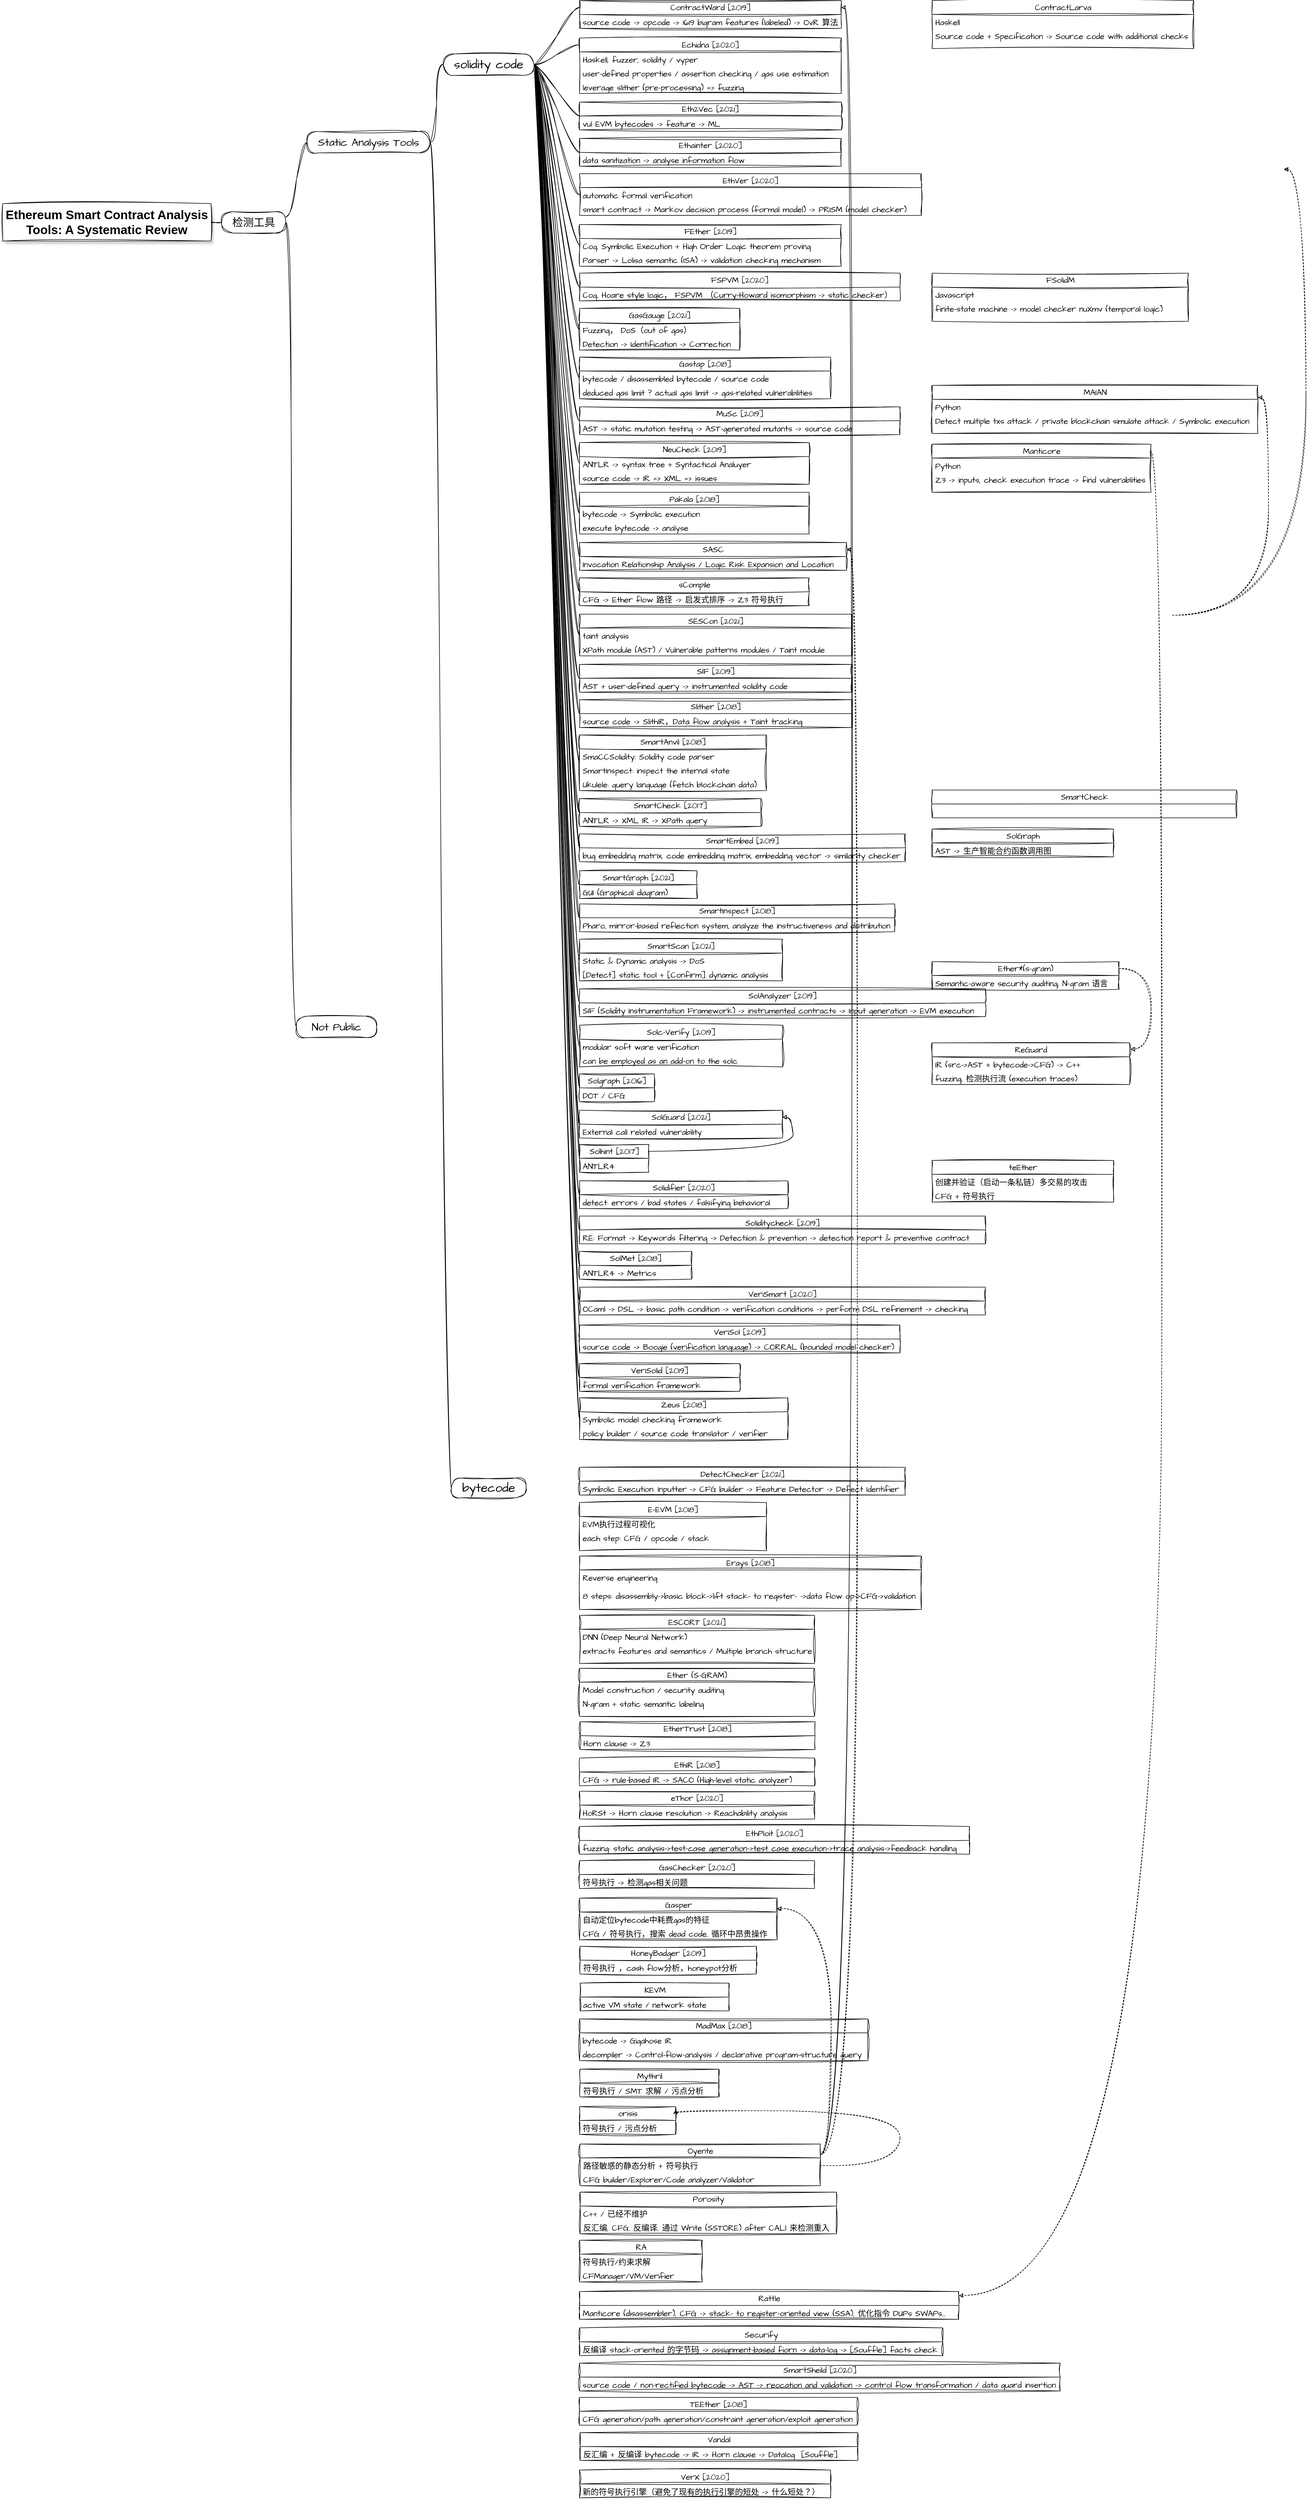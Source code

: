 <mxfile version="20.8.11" type="github"><diagram id="PsIuzYxoiyNL7r7my2S0" name="Page-1"><mxGraphModel dx="1853" dy="693" grid="1" gridSize="10" guides="1" tooltips="1" connect="1" arrows="1" fold="1" page="1" pageScale="1" pageWidth="827" pageHeight="1169" math="0" shadow="0"><root><mxCell id="0"/><mxCell id="1" parent="0"/><UserObject label="&lt;b&gt;&lt;font style=&quot;font-size: 23px;&quot;&gt;Ethereum Smart Contract Analysis Tools: A Systematic Review&lt;/font&gt;&lt;/b&gt;" treeRoot="1" tooltip="" id="FsfKpgWaojZNzxGTEw7e-4"><mxCell style="whiteSpace=wrap;html=1;align=center;treeFolding=1;treeMoving=1;newEdgeStyle={&quot;edgeStyle&quot;:&quot;elbowEdgeStyle&quot;,&quot;startArrow&quot;:&quot;none&quot;,&quot;endArrow&quot;:&quot;none&quot;};sketch=1;curveFitting=1;jiggle=2;connectable=1;shadow=1;" parent="1" vertex="1"><mxGeometry x="-60" y="520" width="390" height="70" as="geometry"/></mxCell></UserObject><mxCell id="Pf5QrXuD5kadsl43VLDo-1" value="检测工具" style="whiteSpace=wrap;html=1;rounded=1;arcSize=50;align=center;verticalAlign=middle;strokeWidth=1;autosize=1;spacing=4;treeFolding=1;treeMoving=1;newEdgeStyle={&quot;edgeStyle&quot;:&quot;entityRelationEdgeStyle&quot;,&quot;startArrow&quot;:&quot;none&quot;,&quot;endArrow&quot;:&quot;none&quot;,&quot;segment&quot;:10,&quot;curved&quot;:1,&quot;sourcePerimeterSpacing&quot;:0,&quot;targetPerimeterSpacing&quot;:0};sketch=1;hachureGap=4;jiggle=2;curveFitting=1;fontFamily=Architects Daughter;fontSource=https%3A%2F%2Ffonts.googleapis.com%2Fcss%3Ffamily%3DArchitects%2BDaughter;fontSize=20;" parent="1" vertex="1"><mxGeometry x="350" y="535" width="120" height="40" as="geometry"/></mxCell><mxCell id="Pf5QrXuD5kadsl43VLDo-2" value="" style="edgeStyle=entityRelationEdgeStyle;startArrow=none;endArrow=none;segment=10;curved=1;sourcePerimeterSpacing=0;targetPerimeterSpacing=0;rounded=0;sketch=1;hachureGap=4;jiggle=2;curveFitting=1;fontFamily=Architects Daughter;fontSource=https%3A%2F%2Ffonts.googleapis.com%2Fcss%3Ffamily%3DArchitects%2BDaughter;fontSize=16;exitX=1;exitY=0.5;exitDx=0;exitDy=0;entryX=0;entryY=0.5;entryDx=0;entryDy=0;" parent="1" source="FsfKpgWaojZNzxGTEw7e-4" target="Pf5QrXuD5kadsl43VLDo-1" edge="1"><mxGeometry relative="1" as="geometry"><mxPoint x="343" y="690" as="sourcePoint"/></mxGeometry></mxCell><mxCell id="w12YETO280nEEf4Xzbwr-92" style="edgeStyle=orthogonalEdgeStyle;curved=1;rounded=0;sketch=1;hachureGap=4;jiggle=2;curveFitting=1;orthogonalLoop=1;jettySize=auto;html=1;exitX=1;exitY=0.25;exitDx=0;exitDy=0;entryX=1;entryY=0.25;entryDx=0;entryDy=0;dashed=1;fontFamily=Architects Daughter;fontSource=https%3A%2F%2Ffonts.googleapis.com%2Fcss%3Ffamily%3DArchitects%2BDaughter;fontSize=15;" parent="1" source="fxbDy1ibW6kGdzGHHLoZ-4" target="w12YETO280nEEf4Xzbwr-90" edge="1"><mxGeometry relative="1" as="geometry"/></mxCell><mxCell id="w12YETO280nEEf4Xzbwr-100" style="edgeStyle=orthogonalEdgeStyle;curved=1;rounded=0;sketch=1;hachureGap=4;jiggle=2;curveFitting=1;orthogonalLoop=1;jettySize=auto;html=1;exitX=1;exitY=0.25;exitDx=0;exitDy=0;entryX=1;entryY=0.25;entryDx=0;entryDy=0;dashed=1;fontFamily=Architects Daughter;fontSource=https%3A%2F%2Ffonts.googleapis.com%2Fcss%3Ffamily%3DArchitects%2BDaughter;fontSize=15;" parent="1" source="fxbDy1ibW6kGdzGHHLoZ-4" target="w12YETO280nEEf4Xzbwr-97" edge="1"><mxGeometry relative="1" as="geometry"/></mxCell><mxCell id="5rN8XNfaSOIkx9MYs9f8-42" style="edgeStyle=orthogonalEdgeStyle;rounded=0;sketch=1;hachureGap=4;jiggle=2;curveFitting=1;orthogonalLoop=1;jettySize=auto;html=1;exitX=1;exitY=0.25;exitDx=0;exitDy=0;entryX=1;entryY=0.25;entryDx=0;entryDy=0;fontFamily=Architects Daughter;fontSource=https%3A%2F%2Ffonts.googleapis.com%2Fcss%3Ffamily%3DArchitects%2BDaughter;fontSize=23;curved=1;" edge="1" parent="1" source="fxbDy1ibW6kGdzGHHLoZ-4" target="5rN8XNfaSOIkx9MYs9f8-4"><mxGeometry relative="1" as="geometry"/></mxCell><mxCell id="fxbDy1ibW6kGdzGHHLoZ-4" value="Oyente" style="swimlane;fontStyle=0;childLayout=stackLayout;horizontal=1;startSize=26;fillColor=none;horizontalStack=0;resizeParent=1;resizeParentMax=0;resizeLast=0;collapsible=1;marginBottom=0;html=1;sketch=1;hachureGap=4;jiggle=2;curveFitting=1;fontFamily=Architects Daughter;fontSource=https%3A%2F%2Ffonts.googleapis.com%2Fcss%3Ffamily%3DArchitects%2BDaughter;fontSize=15;" parent="1" vertex="1"><mxGeometry x="1021" y="4150" width="450" height="78" as="geometry"/></mxCell><mxCell id="fxbDy1ibW6kGdzGHHLoZ-5" value="路径敏感的静态分析 + 符号执行" style="text;strokeColor=none;fillColor=none;align=left;verticalAlign=top;spacingLeft=4;spacingRight=4;overflow=hidden;rotatable=0;points=[[0,0.5],[1,0.5]];portConstraint=eastwest;whiteSpace=wrap;html=1;sketch=1;hachureGap=4;jiggle=2;curveFitting=1;fontFamily=Architects Daughter;fontSource=https%3A%2F%2Ffonts.googleapis.com%2Fcss%3Ffamily%3DArchitects%2BDaughter;fontSize=15;" parent="fxbDy1ibW6kGdzGHHLoZ-4" vertex="1"><mxGeometry y="26" width="450" height="26" as="geometry"/></mxCell><mxCell id="fxbDy1ibW6kGdzGHHLoZ-7" value="CFG builder/Explorer/Code analyzer/Validator" style="text;strokeColor=none;fillColor=none;align=left;verticalAlign=top;spacingLeft=4;spacingRight=4;overflow=hidden;rotatable=0;points=[[0,0.5],[1,0.5]];portConstraint=eastwest;whiteSpace=wrap;html=1;sketch=1;hachureGap=4;jiggle=2;curveFitting=1;fontFamily=Architects Daughter;fontSource=https%3A%2F%2Ffonts.googleapis.com%2Fcss%3Ffamily%3DArchitects%2BDaughter;fontSize=15;" parent="fxbDy1ibW6kGdzGHHLoZ-4" vertex="1"><mxGeometry y="52" width="450" height="26" as="geometry"/></mxCell><mxCell id="fxbDy1ibW6kGdzGHHLoZ-42" value="Securify" style="swimlane;fontStyle=0;childLayout=stackLayout;horizontal=1;startSize=26;fillColor=none;horizontalStack=0;resizeParent=1;resizeParentMax=0;resizeLast=0;collapsible=1;marginBottom=0;html=1;sketch=1;hachureGap=4;jiggle=2;curveFitting=1;fontFamily=Architects Daughter;fontSource=https%3A%2F%2Ffonts.googleapis.com%2Fcss%3Ffamily%3DArchitects%2BDaughter;fontSize=15;" parent="1" vertex="1"><mxGeometry x="1020" y="4494" width="680" height="52" as="geometry"/></mxCell><mxCell id="fxbDy1ibW6kGdzGHHLoZ-43" value="反编译 stack-oriented 的字节码 -&amp;gt; assignment-based fiorn -&amp;gt; data-log -&amp;gt; [Souffle] facts check" style="text;strokeColor=none;fillColor=none;align=left;verticalAlign=top;spacingLeft=4;spacingRight=4;overflow=hidden;rotatable=0;points=[[0,0.5],[1,0.5]];portConstraint=eastwest;whiteSpace=wrap;html=1;sketch=1;hachureGap=4;jiggle=2;curveFitting=1;fontFamily=Architects Daughter;fontSource=https%3A%2F%2Ffonts.googleapis.com%2Fcss%3Ffamily%3DArchitects%2BDaughter;fontSize=15;" parent="fxbDy1ibW6kGdzGHHLoZ-42" vertex="1"><mxGeometry y="26" width="680" height="26" as="geometry"/></mxCell><mxCell id="w12YETO280nEEf4Xzbwr-5" value="Static Analysis Tools" style="whiteSpace=wrap;html=1;rounded=1;arcSize=50;align=center;verticalAlign=middle;strokeWidth=1;autosize=1;spacing=4;treeFolding=1;treeMoving=1;newEdgeStyle={&quot;edgeStyle&quot;:&quot;entityRelationEdgeStyle&quot;,&quot;startArrow&quot;:&quot;none&quot;,&quot;endArrow&quot;:&quot;none&quot;,&quot;segment&quot;:10,&quot;curved&quot;:1,&quot;sourcePerimeterSpacing&quot;:0,&quot;targetPerimeterSpacing&quot;:0};sketch=1;hachureGap=4;jiggle=2;curveFitting=1;fontFamily=Architects Daughter;fontSource=https%3A%2F%2Ffonts.googleapis.com%2Fcss%3Ffamily%3DArchitects%2BDaughter;fontSize=20;" parent="1" vertex="1"><mxGeometry x="510" y="385" width="230" height="40" as="geometry"/></mxCell><mxCell id="w12YETO280nEEf4Xzbwr-6" value="" style="edgeStyle=entityRelationEdgeStyle;startArrow=none;endArrow=none;segment=10;curved=1;sourcePerimeterSpacing=0;targetPerimeterSpacing=0;rounded=0;sketch=1;hachureGap=4;jiggle=2;curveFitting=1;fontFamily=Architects Daughter;fontSource=https%3A%2F%2Ffonts.googleapis.com%2Fcss%3Ffamily%3DArchitects%2BDaughter;fontSize=16;exitX=1;exitY=0.25;exitDx=0;exitDy=0;" parent="1" source="Pf5QrXuD5kadsl43VLDo-1" target="w12YETO280nEEf4Xzbwr-5" edge="1"><mxGeometry relative="1" as="geometry"><mxPoint x="560" y="625" as="sourcePoint"/></mxGeometry></mxCell><mxCell id="w12YETO280nEEf4Xzbwr-7" value="Not Public" style="whiteSpace=wrap;html=1;rounded=1;arcSize=50;align=center;verticalAlign=middle;strokeWidth=1;autosize=1;spacing=4;treeFolding=1;treeMoving=1;newEdgeStyle={&quot;edgeStyle&quot;:&quot;entityRelationEdgeStyle&quot;,&quot;startArrow&quot;:&quot;none&quot;,&quot;endArrow&quot;:&quot;none&quot;,&quot;segment&quot;:10,&quot;curved&quot;:1,&quot;sourcePerimeterSpacing&quot;:0,&quot;targetPerimeterSpacing&quot;:0};sketch=1;hachureGap=4;jiggle=2;curveFitting=1;fontFamily=Architects Daughter;fontSource=https%3A%2F%2Ffonts.googleapis.com%2Fcss%3Ffamily%3DArchitects%2BDaughter;fontSize=20;" parent="1" vertex="1"><mxGeometry x="490" y="2040" width="150" height="40" as="geometry"/></mxCell><mxCell id="w12YETO280nEEf4Xzbwr-8" value="" style="edgeStyle=entityRelationEdgeStyle;startArrow=none;endArrow=none;segment=10;curved=1;sourcePerimeterSpacing=0;targetPerimeterSpacing=0;rounded=0;sketch=1;hachureGap=4;jiggle=2;curveFitting=1;fontFamily=Architects Daughter;fontSource=https%3A%2F%2Ffonts.googleapis.com%2Fcss%3Ffamily%3DArchitects%2BDaughter;fontSize=16;exitX=1;exitY=0.5;exitDx=0;exitDy=0;" parent="1" source="Pf5QrXuD5kadsl43VLDo-1" target="w12YETO280nEEf4Xzbwr-7" edge="1"><mxGeometry relative="1" as="geometry"><mxPoint x="430" y="767" as="sourcePoint"/></mxGeometry></mxCell><mxCell id="w12YETO280nEEf4Xzbwr-11" value="ContractLarva" style="swimlane;fontStyle=0;childLayout=stackLayout;horizontal=1;startSize=26;fillColor=none;horizontalStack=0;resizeParent=1;resizeParentMax=0;resizeLast=0;collapsible=1;marginBottom=0;html=1;sketch=1;hachureGap=4;jiggle=2;curveFitting=1;fontFamily=Architects Daughter;fontSource=https%3A%2F%2Ffonts.googleapis.com%2Fcss%3Ffamily%3DArchitects%2BDaughter;fontSize=15;" parent="1" vertex="1"><mxGeometry x="1680" y="140" width="490" height="90" as="geometry"/></mxCell><mxCell id="w12YETO280nEEf4Xzbwr-12" value="Haskell" style="text;strokeColor=none;fillColor=none;align=left;verticalAlign=top;spacingLeft=4;spacingRight=4;overflow=hidden;rotatable=0;points=[[0,0.5],[1,0.5]];portConstraint=eastwest;whiteSpace=wrap;html=1;sketch=1;hachureGap=4;jiggle=2;curveFitting=1;fontFamily=Architects Daughter;fontSource=https%3A%2F%2Ffonts.googleapis.com%2Fcss%3Ffamily%3DArchitects%2BDaughter;fontSize=15;" parent="w12YETO280nEEf4Xzbwr-11" vertex="1"><mxGeometry y="26" width="490" height="26" as="geometry"/></mxCell><mxCell id="w12YETO280nEEf4Xzbwr-13" value="Source code + Specification -&amp;gt; Source code with additional checks" style="text;strokeColor=none;fillColor=none;align=left;verticalAlign=top;spacingLeft=4;spacingRight=4;overflow=hidden;rotatable=0;points=[[0,0.5],[1,0.5]];portConstraint=eastwest;whiteSpace=wrap;html=1;sketch=1;hachureGap=4;jiggle=2;curveFitting=1;fontFamily=Architects Daughter;fontSource=https%3A%2F%2Ffonts.googleapis.com%2Fcss%3Ffamily%3DArchitects%2BDaughter;fontSize=15;" parent="w12YETO280nEEf4Xzbwr-11" vertex="1"><mxGeometry y="52" width="490" height="38" as="geometry"/></mxCell><mxCell id="w12YETO280nEEf4Xzbwr-15" value="E-EVM [2018]" style="swimlane;fontStyle=0;childLayout=stackLayout;horizontal=1;startSize=26;fillColor=none;horizontalStack=0;resizeParent=1;resizeParentMax=0;resizeLast=0;collapsible=1;marginBottom=0;html=1;sketch=1;hachureGap=4;jiggle=2;curveFitting=1;fontFamily=Architects Daughter;fontSource=https%3A%2F%2Ffonts.googleapis.com%2Fcss%3Ffamily%3DArchitects%2BDaughter;fontSize=15;" parent="1" vertex="1"><mxGeometry x="1020" y="2950" width="350" height="90" as="geometry"/></mxCell><mxCell id="w12YETO280nEEf4Xzbwr-16" value="EVM执行过程可视化" style="text;strokeColor=none;fillColor=none;align=left;verticalAlign=top;spacingLeft=4;spacingRight=4;overflow=hidden;rotatable=0;points=[[0,0.5],[1,0.5]];portConstraint=eastwest;whiteSpace=wrap;html=1;sketch=1;hachureGap=4;jiggle=2;curveFitting=1;fontFamily=Architects Daughter;fontSource=https%3A%2F%2Ffonts.googleapis.com%2Fcss%3Ffamily%3DArchitects%2BDaughter;fontSize=15;" parent="w12YETO280nEEf4Xzbwr-15" vertex="1"><mxGeometry y="26" width="350" height="26" as="geometry"/></mxCell><mxCell id="w12YETO280nEEf4Xzbwr-17" value="each step: CFG / opcode / stack" style="text;strokeColor=none;fillColor=none;align=left;verticalAlign=top;spacingLeft=4;spacingRight=4;overflow=hidden;rotatable=0;points=[[0,0.5],[1,0.5]];portConstraint=eastwest;whiteSpace=wrap;html=1;sketch=1;hachureGap=4;jiggle=2;curveFitting=1;fontFamily=Architects Daughter;fontSource=https%3A%2F%2Ffonts.googleapis.com%2Fcss%3Ffamily%3DArchitects%2BDaughter;fontSize=15;" parent="w12YETO280nEEf4Xzbwr-15" vertex="1"><mxGeometry y="52" width="350" height="38" as="geometry"/></mxCell><mxCell id="w12YETO280nEEf4Xzbwr-18" value="Erays [2018]" style="swimlane;fontStyle=0;childLayout=stackLayout;horizontal=1;startSize=26;fillColor=none;horizontalStack=0;resizeParent=1;resizeParentMax=0;resizeLast=0;collapsible=1;marginBottom=0;html=1;sketch=1;hachureGap=4;jiggle=2;curveFitting=1;fontFamily=Architects Daughter;fontSource=https%3A%2F%2Ffonts.googleapis.com%2Fcss%3Ffamily%3DArchitects%2BDaughter;fontSize=15;" parent="1" vertex="1"><mxGeometry x="1020" y="3050" width="640" height="100" as="geometry"/></mxCell><mxCell id="w12YETO280nEEf4Xzbwr-20" value="Reverse engineering" style="text;strokeColor=none;fillColor=none;align=left;verticalAlign=top;spacingLeft=4;spacingRight=4;overflow=hidden;rotatable=0;points=[[0,0.5],[1,0.5]];portConstraint=eastwest;whiteSpace=wrap;html=1;sketch=1;hachureGap=4;jiggle=2;curveFitting=1;fontFamily=Architects Daughter;fontSource=https%3A%2F%2Ffonts.googleapis.com%2Fcss%3Ffamily%3DArchitects%2BDaughter;fontSize=15;" parent="w12YETO280nEEf4Xzbwr-18" vertex="1"><mxGeometry y="26" width="640" height="34" as="geometry"/></mxCell><mxCell id="5rN8XNfaSOIkx9MYs9f8-145" value="8 steps: disassembly-&amp;gt;basic block-&amp;gt;lift stack- to register- -&amp;gt;data flow op-&amp;gt;CFG-&amp;gt;validation" style="text;strokeColor=none;fillColor=none;align=left;verticalAlign=top;spacingLeft=4;spacingRight=4;overflow=hidden;rotatable=0;points=[[0,0.5],[1,0.5]];portConstraint=eastwest;whiteSpace=wrap;html=1;sketch=1;hachureGap=4;jiggle=2;curveFitting=1;fontFamily=Architects Daughter;fontSource=https%3A%2F%2Ffonts.googleapis.com%2Fcss%3Ffamily%3DArchitects%2BDaughter;fontSize=15;" vertex="1" parent="w12YETO280nEEf4Xzbwr-18"><mxGeometry y="60" width="640" height="40" as="geometry"/></mxCell><mxCell id="w12YETO280nEEf4Xzbwr-28" value="FSolidM" style="swimlane;fontStyle=0;childLayout=stackLayout;horizontal=1;startSize=26;fillColor=none;horizontalStack=0;resizeParent=1;resizeParentMax=0;resizeLast=0;collapsible=1;marginBottom=0;html=1;sketch=1;hachureGap=4;jiggle=2;curveFitting=1;fontFamily=Architects Daughter;fontSource=https%3A%2F%2Ffonts.googleapis.com%2Fcss%3Ffamily%3DArchitects%2BDaughter;fontSize=15;" parent="1" vertex="1"><mxGeometry x="1680" y="650" width="480" height="90" as="geometry"/></mxCell><mxCell id="w12YETO280nEEf4Xzbwr-29" value="Javascript" style="text;strokeColor=none;fillColor=none;align=left;verticalAlign=top;spacingLeft=4;spacingRight=4;overflow=hidden;rotatable=0;points=[[0,0.5],[1,0.5]];portConstraint=eastwest;whiteSpace=wrap;html=1;sketch=1;hachureGap=4;jiggle=2;curveFitting=1;fontFamily=Architects Daughter;fontSource=https%3A%2F%2Ffonts.googleapis.com%2Fcss%3Ffamily%3DArchitects%2BDaughter;fontSize=15;" parent="w12YETO280nEEf4Xzbwr-28" vertex="1"><mxGeometry y="26" width="480" height="26" as="geometry"/></mxCell><mxCell id="w12YETO280nEEf4Xzbwr-30" value="finite-state machine -&amp;gt; model checker nuXmv (temporal logic)" style="text;strokeColor=none;fillColor=none;align=left;verticalAlign=top;spacingLeft=4;spacingRight=4;overflow=hidden;rotatable=0;points=[[0,0.5],[1,0.5]];portConstraint=eastwest;whiteSpace=wrap;html=1;sketch=1;hachureGap=4;jiggle=2;curveFitting=1;fontFamily=Architects Daughter;fontSource=https%3A%2F%2Ffonts.googleapis.com%2Fcss%3Ffamily%3DArchitects%2BDaughter;fontSize=15;" parent="w12YETO280nEEf4Xzbwr-28" vertex="1"><mxGeometry y="52" width="480" height="38" as="geometry"/></mxCell><mxCell id="w12YETO280nEEf4Xzbwr-31" value="KEVM" style="swimlane;fontStyle=0;childLayout=stackLayout;horizontal=1;startSize=26;fillColor=none;horizontalStack=0;resizeParent=1;resizeParentMax=0;resizeLast=0;collapsible=1;marginBottom=0;html=1;sketch=1;hachureGap=4;jiggle=2;curveFitting=1;fontFamily=Architects Daughter;fontSource=https%3A%2F%2Ffonts.googleapis.com%2Fcss%3Ffamily%3DArchitects%2BDaughter;fontSize=15;" parent="1" vertex="1"><mxGeometry x="1021" y="3849" width="279" height="52" as="geometry"/></mxCell><mxCell id="w12YETO280nEEf4Xzbwr-32" value="active VM state / network state" style="text;strokeColor=none;fillColor=none;align=left;verticalAlign=top;spacingLeft=4;spacingRight=4;overflow=hidden;rotatable=0;points=[[0,0.5],[1,0.5]];portConstraint=eastwest;whiteSpace=wrap;html=1;sketch=1;hachureGap=4;jiggle=2;curveFitting=1;fontFamily=Architects Daughter;fontSource=https%3A%2F%2Ffonts.googleapis.com%2Fcss%3Ffamily%3DArchitects%2BDaughter;fontSize=15;" parent="w12YETO280nEEf4Xzbwr-31" vertex="1"><mxGeometry y="26" width="279" height="26" as="geometry"/></mxCell><mxCell id="5rN8XNfaSOIkx9MYs9f8-167" style="edgeStyle=orthogonalEdgeStyle;curved=1;rounded=0;sketch=1;hachureGap=4;jiggle=2;curveFitting=1;orthogonalLoop=1;jettySize=auto;html=1;exitX=1;exitY=0.5;exitDx=0;exitDy=0;fontFamily=Architects Daughter;fontSource=https%3A%2F%2Ffonts.googleapis.com%2Fcss%3Ffamily%3DArchitects%2BDaughter;fontSize=23;" edge="1" parent="w12YETO280nEEf4Xzbwr-31" source="w12YETO280nEEf4Xzbwr-32" target="w12YETO280nEEf4Xzbwr-32"><mxGeometry relative="1" as="geometry"/></mxCell><mxCell id="w12YETO280nEEf4Xzbwr-34" value="MAIAN" style="swimlane;fontStyle=0;childLayout=stackLayout;horizontal=1;startSize=26;fillColor=none;horizontalStack=0;resizeParent=1;resizeParentMax=0;resizeLast=0;collapsible=1;marginBottom=0;html=1;sketch=1;hachureGap=4;jiggle=2;curveFitting=1;fontFamily=Architects Daughter;fontSource=https%3A%2F%2Ffonts.googleapis.com%2Fcss%3Ffamily%3DArchitects%2BDaughter;fontSize=15;" parent="1" vertex="1"><mxGeometry x="1680" y="860" width="610" height="90" as="geometry"/></mxCell><mxCell id="w12YETO280nEEf4Xzbwr-35" value="Python" style="text;strokeColor=none;fillColor=none;align=left;verticalAlign=top;spacingLeft=4;spacingRight=4;overflow=hidden;rotatable=0;points=[[0,0.5],[1,0.5]];portConstraint=eastwest;whiteSpace=wrap;html=1;sketch=1;hachureGap=4;jiggle=2;curveFitting=1;fontFamily=Architects Daughter;fontSource=https%3A%2F%2Ffonts.googleapis.com%2Fcss%3Ffamily%3DArchitects%2BDaughter;fontSize=15;" parent="w12YETO280nEEf4Xzbwr-34" vertex="1"><mxGeometry y="26" width="610" height="26" as="geometry"/></mxCell><mxCell id="w12YETO280nEEf4Xzbwr-36" value="Detect multiple txs attack / private blockchain simulate attack / Symbolic execution" style="text;strokeColor=none;fillColor=none;align=left;verticalAlign=top;spacingLeft=4;spacingRight=4;overflow=hidden;rotatable=0;points=[[0,0.5],[1,0.5]];portConstraint=eastwest;whiteSpace=wrap;html=1;sketch=1;hachureGap=4;jiggle=2;curveFitting=1;fontFamily=Architects Daughter;fontSource=https%3A%2F%2Ffonts.googleapis.com%2Fcss%3Ffamily%3DArchitects%2BDaughter;fontSize=15;" parent="w12YETO280nEEf4Xzbwr-34" vertex="1"><mxGeometry y="52" width="610" height="38" as="geometry"/></mxCell><mxCell id="w12YETO280nEEf4Xzbwr-38" style="edgeStyle=orthogonalEdgeStyle;rounded=0;sketch=1;hachureGap=4;jiggle=2;curveFitting=1;orthogonalLoop=1;jettySize=auto;html=1;entryX=1;entryY=0.25;entryDx=0;entryDy=0;fontFamily=Architects Daughter;fontSource=https%3A%2F%2Ffonts.googleapis.com%2Fcss%3Ffamily%3DArchitects%2BDaughter;fontSize=16;curved=1;dashed=1;" parent="1" target="w12YETO280nEEf4Xzbwr-34" edge="1"><mxGeometry relative="1" as="geometry"><mxPoint x="2130" y="1290" as="sourcePoint"/><mxPoint x="2110" y="1518" as="targetPoint"/><Array as="points"><mxPoint x="2310" y="1290"/><mxPoint x="2310" y="883"/></Array></mxGeometry></mxCell><mxCell id="w12YETO280nEEf4Xzbwr-39" value="Manticore" style="swimlane;fontStyle=0;childLayout=stackLayout;horizontal=1;startSize=26;fillColor=none;horizontalStack=0;resizeParent=1;resizeParentMax=0;resizeLast=0;collapsible=1;marginBottom=0;html=1;sketch=1;hachureGap=4;jiggle=2;curveFitting=1;fontFamily=Architects Daughter;fontSource=https%3A%2F%2Ffonts.googleapis.com%2Fcss%3Ffamily%3DArchitects%2BDaughter;fontSize=15;" parent="1" vertex="1"><mxGeometry x="1680" y="970" width="410" height="90" as="geometry"/></mxCell><mxCell id="w12YETO280nEEf4Xzbwr-40" value="Python" style="text;strokeColor=none;fillColor=none;align=left;verticalAlign=top;spacingLeft=4;spacingRight=4;overflow=hidden;rotatable=0;points=[[0,0.5],[1,0.5]];portConstraint=eastwest;whiteSpace=wrap;html=1;sketch=1;hachureGap=4;jiggle=2;curveFitting=1;fontFamily=Architects Daughter;fontSource=https%3A%2F%2Ffonts.googleapis.com%2Fcss%3Ffamily%3DArchitects%2BDaughter;fontSize=15;" parent="w12YETO280nEEf4Xzbwr-39" vertex="1"><mxGeometry y="26" width="410" height="26" as="geometry"/></mxCell><mxCell id="w12YETO280nEEf4Xzbwr-41" value="Z3 -&amp;gt; inputs, check execution trace -&amp;gt; find vulnerablities" style="text;strokeColor=none;fillColor=none;align=left;verticalAlign=top;spacingLeft=4;spacingRight=4;overflow=hidden;rotatable=0;points=[[0,0.5],[1,0.5]];portConstraint=eastwest;whiteSpace=wrap;html=1;sketch=1;hachureGap=4;jiggle=2;curveFitting=1;fontFamily=Architects Daughter;fontSource=https%3A%2F%2Ffonts.googleapis.com%2Fcss%3Ffamily%3DArchitects%2BDaughter;fontSize=15;" parent="w12YETO280nEEf4Xzbwr-39" vertex="1"><mxGeometry y="52" width="410" height="38" as="geometry"/></mxCell><mxCell id="w12YETO280nEEf4Xzbwr-42" value="Mythril" style="swimlane;fontStyle=0;childLayout=stackLayout;horizontal=1;startSize=26;fillColor=none;horizontalStack=0;resizeParent=1;resizeParentMax=0;resizeLast=0;collapsible=1;marginBottom=0;html=1;sketch=1;hachureGap=4;jiggle=2;curveFitting=1;fontFamily=Architects Daughter;fontSource=https%3A%2F%2Ffonts.googleapis.com%2Fcss%3Ffamily%3DArchitects%2BDaughter;fontSize=15;" parent="1" vertex="1"><mxGeometry x="1021" y="4010" width="260" height="52" as="geometry"/></mxCell><mxCell id="w12YETO280nEEf4Xzbwr-43" value="符号执行 / SMT 求解 / 污点分析" style="text;strokeColor=none;fillColor=none;align=left;verticalAlign=top;spacingLeft=4;spacingRight=4;overflow=hidden;rotatable=0;points=[[0,0.5],[1,0.5]];portConstraint=eastwest;whiteSpace=wrap;html=1;sketch=1;hachureGap=4;jiggle=2;curveFitting=1;fontFamily=Architects Daughter;fontSource=https%3A%2F%2Ffonts.googleapis.com%2Fcss%3Ffamily%3DArchitects%2BDaughter;fontSize=15;" parent="w12YETO280nEEf4Xzbwr-42" vertex="1"><mxGeometry y="26" width="260" height="26" as="geometry"/></mxCell><mxCell id="Pf5QrXuD5kadsl43VLDo-129" value="orisis" style="swimlane;fontStyle=0;childLayout=stackLayout;horizontal=1;startSize=26;fillColor=none;horizontalStack=0;resizeParent=1;resizeParentMax=0;resizeLast=0;collapsible=1;marginBottom=0;html=1;sketch=1;hachureGap=4;jiggle=2;curveFitting=1;fontFamily=Architects Daughter;fontSource=https%3A%2F%2Ffonts.googleapis.com%2Fcss%3Ffamily%3DArchitects%2BDaughter;fontSize=15;" parent="1" vertex="1"><mxGeometry x="1020" y="4080" width="180" height="52" as="geometry"/></mxCell><mxCell id="Pf5QrXuD5kadsl43VLDo-130" value="符号执行 / 污点分析" style="text;strokeColor=none;fillColor=none;align=left;verticalAlign=top;spacingLeft=4;spacingRight=4;overflow=hidden;rotatable=0;points=[[0,0.5],[1,0.5]];portConstraint=eastwest;whiteSpace=wrap;html=1;sketch=1;hachureGap=4;jiggle=2;curveFitting=1;fontFamily=Architects Daughter;fontSource=https%3A%2F%2Ffonts.googleapis.com%2Fcss%3Ffamily%3DArchitects%2BDaughter;fontSize=15;" parent="Pf5QrXuD5kadsl43VLDo-129" vertex="1"><mxGeometry y="26" width="180" height="26" as="geometry"/></mxCell><mxCell id="w12YETO280nEEf4Xzbwr-46" style="edgeStyle=orthogonalEdgeStyle;rounded=0;sketch=1;hachureGap=4;jiggle=2;curveFitting=1;orthogonalLoop=1;jettySize=auto;html=1;entryX=0.998;entryY=0.103;entryDx=0;entryDy=0;fontFamily=Architects Daughter;fontSource=https%3A%2F%2Ffonts.googleapis.com%2Fcss%3Ffamily%3DArchitects%2BDaughter;fontSize=16;curved=1;dashed=1;entryPerimeter=0;" parent="1" target="Pf5QrXuD5kadsl43VLDo-129" edge="1"><mxGeometry relative="1" as="geometry"><mxPoint x="1470" y="4190" as="sourcePoint"/><mxPoint x="1640" y="3792.5" as="targetPoint"/><Array as="points"><mxPoint x="1620" y="4190"/><mxPoint x="1620" y="4088"/></Array></mxGeometry></mxCell><mxCell id="w12YETO280nEEf4Xzbwr-48" style="edgeStyle=orthogonalEdgeStyle;rounded=0;sketch=1;hachureGap=4;jiggle=2;curveFitting=1;orthogonalLoop=1;jettySize=auto;html=1;fontFamily=Architects Daughter;fontSource=https%3A%2F%2Ffonts.googleapis.com%2Fcss%3Ffamily%3DArchitects%2BDaughter;fontSize=16;curved=1;dashed=1;entryX=0.998;entryY=0.122;entryDx=0;entryDy=0;entryPerimeter=0;" parent="1" edge="1"><mxGeometry relative="1" as="geometry"><mxPoint x="2130" y="1290" as="sourcePoint"/><mxPoint x="2338.68" y="455.98" as="targetPoint"/><Array as="points"><mxPoint x="2380" y="1290"/><mxPoint x="2380" y="456"/></Array></mxGeometry></mxCell><mxCell id="w12YETO280nEEf4Xzbwr-49" value="Porosity" style="swimlane;fontStyle=0;childLayout=stackLayout;horizontal=1;startSize=26;fillColor=none;horizontalStack=0;resizeParent=1;resizeParentMax=0;resizeLast=0;collapsible=1;marginBottom=0;html=1;sketch=1;hachureGap=4;jiggle=2;curveFitting=1;fontFamily=Architects Daughter;fontSource=https%3A%2F%2Ffonts.googleapis.com%2Fcss%3Ffamily%3DArchitects%2BDaughter;fontSize=15;" parent="1" vertex="1"><mxGeometry x="1021" y="4240" width="480" height="78" as="geometry"/></mxCell><mxCell id="w12YETO280nEEf4Xzbwr-50" value="C++ / 已经不维护" style="text;strokeColor=none;fillColor=none;align=left;verticalAlign=top;spacingLeft=4;spacingRight=4;overflow=hidden;rotatable=0;points=[[0,0.5],[1,0.5]];portConstraint=eastwest;whiteSpace=wrap;html=1;sketch=1;hachureGap=4;jiggle=2;curveFitting=1;fontFamily=Architects Daughter;fontSource=https%3A%2F%2Ffonts.googleapis.com%2Fcss%3Ffamily%3DArchitects%2BDaughter;fontSize=15;" parent="w12YETO280nEEf4Xzbwr-49" vertex="1"><mxGeometry y="26" width="480" height="26" as="geometry"/></mxCell><mxCell id="w12YETO280nEEf4Xzbwr-51" value="反汇编, CFG, 反编译, 通过 Write (SSTORE) after CALl 来检测重入" style="text;strokeColor=none;fillColor=none;align=left;verticalAlign=top;spacingLeft=4;spacingRight=4;overflow=hidden;rotatable=0;points=[[0,0.5],[1,0.5]];portConstraint=eastwest;whiteSpace=wrap;html=1;sketch=1;hachureGap=4;jiggle=2;curveFitting=1;fontFamily=Architects Daughter;fontSource=https%3A%2F%2Ffonts.googleapis.com%2Fcss%3Ffamily%3DArchitects%2BDaughter;fontSize=15;" parent="w12YETO280nEEf4Xzbwr-49" vertex="1"><mxGeometry y="52" width="480" height="26" as="geometry"/></mxCell><mxCell id="w12YETO280nEEf4Xzbwr-52" value="Rattle" style="swimlane;fontStyle=0;childLayout=stackLayout;horizontal=1;startSize=26;fillColor=none;horizontalStack=0;resizeParent=1;resizeParentMax=0;resizeLast=0;collapsible=1;marginBottom=0;html=1;sketch=1;hachureGap=4;jiggle=2;curveFitting=1;fontFamily=Architects Daughter;fontSource=https%3A%2F%2Ffonts.googleapis.com%2Fcss%3Ffamily%3DArchitects%2BDaughter;fontSize=15;" parent="1" vertex="1"><mxGeometry x="1020" y="4426" width="710" height="52" as="geometry"/></mxCell><mxCell id="w12YETO280nEEf4Xzbwr-54" value="Manticore (disassembler), CFG -&amp;gt; stack- to register-oriented view (SSA), 优化指令 DUPs SWAPs..." style="text;strokeColor=none;fillColor=none;align=left;verticalAlign=top;spacingLeft=4;spacingRight=4;overflow=hidden;rotatable=0;points=[[0,0.5],[1,0.5]];portConstraint=eastwest;whiteSpace=wrap;html=1;sketch=1;hachureGap=4;jiggle=2;curveFitting=1;fontFamily=Architects Daughter;fontSource=https%3A%2F%2Ffonts.googleapis.com%2Fcss%3Ffamily%3DArchitects%2BDaughter;fontSize=15;" parent="w12YETO280nEEf4Xzbwr-52" vertex="1"><mxGeometry y="26" width="710" height="26" as="geometry"/></mxCell><mxCell id="w12YETO280nEEf4Xzbwr-60" value="" style="edgeStyle=orthogonalEdgeStyle;orthogonalLoop=1;jettySize=auto;html=1;rounded=0;dashed=1;sketch=1;hachureGap=4;jiggle=2;curveFitting=1;fontFamily=Architects Daughter;fontSource=https%3A%2F%2Ffonts.googleapis.com%2Fcss%3Ffamily%3DArchitects%2BDaughter;fontSize=15;curved=1;exitX=0.998;exitY=0.144;exitDx=0;exitDy=0;exitPerimeter=0;entryX=1;entryY=0.141;entryDx=0;entryDy=0;entryPerimeter=0;" parent="1" source="w12YETO280nEEf4Xzbwr-39" target="w12YETO280nEEf4Xzbwr-52" edge="1"><mxGeometry width="80" relative="1" as="geometry"><mxPoint x="2050" y="1160" as="sourcePoint"/><mxPoint x="2300" y="1500" as="targetPoint"/></mxGeometry></mxCell><mxCell id="w12YETO280nEEf4Xzbwr-61" value="SmartCheck&lt;br&gt;" style="swimlane;fontStyle=0;childLayout=stackLayout;horizontal=1;startSize=26;fillColor=none;horizontalStack=0;resizeParent=1;resizeParentMax=0;resizeLast=0;collapsible=1;marginBottom=0;html=1;sketch=1;hachureGap=4;jiggle=2;curveFitting=1;fontFamily=Architects Daughter;fontSource=https%3A%2F%2Ffonts.googleapis.com%2Fcss%3Ffamily%3DArchitects%2BDaughter;fontSize=15;" parent="1" vertex="1"><mxGeometry x="1680" y="1617" width="570" height="52" as="geometry"><mxRectangle x="890" y="575" width="70" height="30" as="alternateBounds"/></mxGeometry></mxCell><mxCell id="w12YETO280nEEf4Xzbwr-63" value="SolGraph" style="swimlane;fontStyle=0;childLayout=stackLayout;horizontal=1;startSize=26;fillColor=none;horizontalStack=0;resizeParent=1;resizeParentMax=0;resizeLast=0;collapsible=1;marginBottom=0;html=1;sketch=1;hachureGap=4;jiggle=2;curveFitting=1;fontFamily=Architects Daughter;fontSource=https%3A%2F%2Ffonts.googleapis.com%2Fcss%3Ffamily%3DArchitects%2BDaughter;fontSize=15;" parent="1" vertex="1"><mxGeometry x="1680" y="1690" width="340" height="52" as="geometry"><mxRectangle x="890" y="575" width="70" height="30" as="alternateBounds"/></mxGeometry></mxCell><mxCell id="w12YETO280nEEf4Xzbwr-64" value="AST -&amp;gt; 生产智能合约函数调用图" style="text;strokeColor=none;fillColor=none;align=left;verticalAlign=top;spacingLeft=4;spacingRight=4;overflow=hidden;rotatable=0;points=[[0,0.5],[1,0.5]];portConstraint=eastwest;whiteSpace=wrap;html=1;sketch=1;hachureGap=4;jiggle=2;curveFitting=1;fontFamily=Architects Daughter;fontSource=https%3A%2F%2Ffonts.googleapis.com%2Fcss%3Ffamily%3DArchitects%2BDaughter;fontSize=15;" parent="w12YETO280nEEf4Xzbwr-63" vertex="1"><mxGeometry y="26" width="340" height="26" as="geometry"/></mxCell><mxCell id="w12YETO280nEEf4Xzbwr-67" value="Vandal" style="swimlane;fontStyle=0;childLayout=stackLayout;horizontal=1;startSize=26;fillColor=none;horizontalStack=0;resizeParent=1;resizeParentMax=0;resizeLast=0;collapsible=1;marginBottom=0;html=1;sketch=1;hachureGap=4;jiggle=2;curveFitting=1;fontFamily=Architects Daughter;fontSource=https%3A%2F%2Ffonts.googleapis.com%2Fcss%3Ffamily%3DArchitects%2BDaughter;fontSize=15;" parent="1" vertex="1"><mxGeometry x="1021" y="4690" width="520" height="52" as="geometry"><mxRectangle x="890" y="575" width="70" height="30" as="alternateBounds"/></mxGeometry></mxCell><mxCell id="w12YETO280nEEf4Xzbwr-68" value="反汇编 + 反编译 bytecode -&amp;gt; IR -&amp;gt; Horn clause -&amp;gt; Datalog&amp;nbsp; [Souffle]" style="text;strokeColor=none;fillColor=none;align=left;verticalAlign=top;spacingLeft=4;spacingRight=4;overflow=hidden;rotatable=0;points=[[0,0.5],[1,0.5]];portConstraint=eastwest;whiteSpace=wrap;html=1;sketch=1;hachureGap=4;jiggle=2;curveFitting=1;fontFamily=Architects Daughter;fontSource=https%3A%2F%2Ffonts.googleapis.com%2Fcss%3Ffamily%3DArchitects%2BDaughter;fontSize=15;" parent="w12YETO280nEEf4Xzbwr-67" vertex="1"><mxGeometry y="26" width="520" height="26" as="geometry"/></mxCell><mxCell id="w12YETO280nEEf4Xzbwr-116" style="edgeStyle=orthogonalEdgeStyle;curved=1;rounded=0;sketch=1;hachureGap=4;jiggle=2;curveFitting=1;orthogonalLoop=1;jettySize=auto;html=1;exitX=1;exitY=0.25;exitDx=0;exitDy=0;entryX=1.005;entryY=0.154;entryDx=0;entryDy=0;entryPerimeter=0;dashed=1;fontFamily=Architects Daughter;fontSource=https%3A%2F%2Ffonts.googleapis.com%2Fcss%3Ffamily%3DArchitects%2BDaughter;fontSize=15;" parent="1" source="w12YETO280nEEf4Xzbwr-88" target="w12YETO280nEEf4Xzbwr-94" edge="1"><mxGeometry relative="1" as="geometry"><Array as="points"><mxPoint x="2090" y="1951"/><mxPoint x="2090" y="2102"/></Array></mxGeometry></mxCell><mxCell id="w12YETO280nEEf4Xzbwr-88" value="Ether*(s-gram)" style="swimlane;fontStyle=0;childLayout=stackLayout;horizontal=1;startSize=26;fillColor=none;horizontalStack=0;resizeParent=1;resizeParentMax=0;resizeLast=0;collapsible=1;marginBottom=0;html=1;sketch=1;hachureGap=4;jiggle=2;curveFitting=1;fontFamily=Architects Daughter;fontSource=https%3A%2F%2Ffonts.googleapis.com%2Fcss%3Ffamily%3DArchitects%2BDaughter;fontSize=15;" parent="1" vertex="1"><mxGeometry x="1680" y="1938" width="350" height="52" as="geometry"><mxRectangle x="890" y="575" width="70" height="30" as="alternateBounds"/></mxGeometry></mxCell><mxCell id="w12YETO280nEEf4Xzbwr-89" value="Semantic-aware security auditing, N-gram 语言" style="text;strokeColor=none;fillColor=none;align=left;verticalAlign=top;spacingLeft=4;spacingRight=4;overflow=hidden;rotatable=0;points=[[0,0.5],[1,0.5]];portConstraint=eastwest;whiteSpace=wrap;html=1;sketch=1;hachureGap=4;jiggle=2;curveFitting=1;fontFamily=Architects Daughter;fontSource=https%3A%2F%2Ffonts.googleapis.com%2Fcss%3Ffamily%3DArchitects%2BDaughter;fontSize=15;" parent="w12YETO280nEEf4Xzbwr-88" vertex="1"><mxGeometry y="26" width="350" height="26" as="geometry"/></mxCell><mxCell id="w12YETO280nEEf4Xzbwr-90" value="Gasper" style="swimlane;fontStyle=0;childLayout=stackLayout;horizontal=1;startSize=26;fillColor=none;horizontalStack=0;resizeParent=1;resizeParentMax=0;resizeLast=0;collapsible=1;marginBottom=0;html=1;sketch=1;hachureGap=4;jiggle=2;curveFitting=1;fontFamily=Architects Daughter;fontSource=https%3A%2F%2Ffonts.googleapis.com%2Fcss%3Ffamily%3DArchitects%2BDaughter;fontSize=15;" parent="1" vertex="1"><mxGeometry x="1020" y="3690" width="370" height="78" as="geometry"><mxRectangle x="890" y="575" width="70" height="30" as="alternateBounds"/></mxGeometry></mxCell><mxCell id="w12YETO280nEEf4Xzbwr-91" value="自动定位bytecode中耗费gas的特征" style="text;strokeColor=none;fillColor=none;align=left;verticalAlign=top;spacingLeft=4;spacingRight=4;overflow=hidden;rotatable=0;points=[[0,0.5],[1,0.5]];portConstraint=eastwest;whiteSpace=wrap;html=1;sketch=1;hachureGap=4;jiggle=2;curveFitting=1;fontFamily=Architects Daughter;fontSource=https%3A%2F%2Ffonts.googleapis.com%2Fcss%3Ffamily%3DArchitects%2BDaughter;fontSize=15;" parent="w12YETO280nEEf4Xzbwr-90" vertex="1"><mxGeometry y="26" width="370" height="26" as="geometry"/></mxCell><mxCell id="w12YETO280nEEf4Xzbwr-93" value="CFG / 符号执行，搜索 dead code, 循环中昂贵操作" style="text;strokeColor=none;fillColor=none;align=left;verticalAlign=top;spacingLeft=4;spacingRight=4;overflow=hidden;rotatable=0;points=[[0,0.5],[1,0.5]];portConstraint=eastwest;whiteSpace=wrap;html=1;sketch=1;hachureGap=4;jiggle=2;curveFitting=1;fontFamily=Architects Daughter;fontSource=https%3A%2F%2Ffonts.googleapis.com%2Fcss%3Ffamily%3DArchitects%2BDaughter;fontSize=15;" parent="w12YETO280nEEf4Xzbwr-90" vertex="1"><mxGeometry y="52" width="370" height="26" as="geometry"/></mxCell><mxCell id="w12YETO280nEEf4Xzbwr-94" value="ReGuard" style="swimlane;fontStyle=0;childLayout=stackLayout;horizontal=1;startSize=26;fillColor=none;horizontalStack=0;resizeParent=1;resizeParentMax=0;resizeLast=0;collapsible=1;marginBottom=0;html=1;sketch=1;hachureGap=4;jiggle=2;curveFitting=1;fontFamily=Architects Daughter;fontSource=https%3A%2F%2Ffonts.googleapis.com%2Fcss%3Ffamily%3DArchitects%2BDaughter;fontSize=15;" parent="1" vertex="1"><mxGeometry x="1680" y="2090" width="370" height="78" as="geometry"><mxRectangle x="890" y="575" width="70" height="30" as="alternateBounds"/></mxGeometry></mxCell><mxCell id="w12YETO280nEEf4Xzbwr-95" value="IR (src-&amp;gt;AST + bytecode-&amp;gt;CFG) -&amp;gt; C++" style="text;strokeColor=none;fillColor=none;align=left;verticalAlign=top;spacingLeft=4;spacingRight=4;overflow=hidden;rotatable=0;points=[[0,0.5],[1,0.5]];portConstraint=eastwest;whiteSpace=wrap;html=1;sketch=1;hachureGap=4;jiggle=2;curveFitting=1;fontFamily=Architects Daughter;fontSource=https%3A%2F%2Ffonts.googleapis.com%2Fcss%3Ffamily%3DArchitects%2BDaughter;fontSize=15;" parent="w12YETO280nEEf4Xzbwr-94" vertex="1"><mxGeometry y="26" width="370" height="26" as="geometry"/></mxCell><mxCell id="w12YETO280nEEf4Xzbwr-96" value="fuzzing, 检测执行流 (execution traces)" style="text;strokeColor=none;fillColor=none;align=left;verticalAlign=top;spacingLeft=4;spacingRight=4;overflow=hidden;rotatable=0;points=[[0,0.5],[1,0.5]];portConstraint=eastwest;whiteSpace=wrap;html=1;sketch=1;hachureGap=4;jiggle=2;curveFitting=1;fontFamily=Architects Daughter;fontSource=https%3A%2F%2Ffonts.googleapis.com%2Fcss%3Ffamily%3DArchitects%2BDaughter;fontSize=15;" parent="w12YETO280nEEf4Xzbwr-94" vertex="1"><mxGeometry y="52" width="370" height="26" as="geometry"/></mxCell><mxCell id="w12YETO280nEEf4Xzbwr-97" value="SASC" style="swimlane;fontStyle=0;childLayout=stackLayout;horizontal=1;startSize=26;fillColor=none;horizontalStack=0;resizeParent=1;resizeParentMax=0;resizeLast=0;collapsible=1;marginBottom=0;html=1;sketch=1;hachureGap=4;jiggle=2;curveFitting=1;fontFamily=Architects Daughter;fontSource=https%3A%2F%2Ffonts.googleapis.com%2Fcss%3Ffamily%3DArchitects%2BDaughter;fontSize=15;" parent="1" vertex="1"><mxGeometry x="1020" y="1154" width="500" height="52" as="geometry"><mxRectangle x="890" y="575" width="70" height="30" as="alternateBounds"/></mxGeometry></mxCell><mxCell id="w12YETO280nEEf4Xzbwr-98" value="Invocation Relationship Analysis / Logic Risk Expansion and Location" style="text;strokeColor=none;fillColor=none;align=left;verticalAlign=top;spacingLeft=4;spacingRight=4;overflow=hidden;rotatable=0;points=[[0,0.5],[1,0.5]];portConstraint=eastwest;whiteSpace=wrap;html=1;sketch=1;hachureGap=4;jiggle=2;curveFitting=1;fontFamily=Architects Daughter;fontSource=https%3A%2F%2Ffonts.googleapis.com%2Fcss%3Ffamily%3DArchitects%2BDaughter;fontSize=15;" parent="w12YETO280nEEf4Xzbwr-97" vertex="1"><mxGeometry y="26" width="500" height="26" as="geometry"/></mxCell><mxCell id="w12YETO280nEEf4Xzbwr-101" value="sCompile" style="swimlane;fontStyle=0;childLayout=stackLayout;horizontal=1;startSize=26;fillColor=none;horizontalStack=0;resizeParent=1;resizeParentMax=0;resizeLast=0;collapsible=1;marginBottom=0;html=1;sketch=1;hachureGap=4;jiggle=2;curveFitting=1;fontFamily=Architects Daughter;fontSource=https%3A%2F%2Ffonts.googleapis.com%2Fcss%3Ffamily%3DArchitects%2BDaughter;fontSize=15;" parent="1" vertex="1"><mxGeometry x="1020" y="1220" width="430" height="52" as="geometry"><mxRectangle x="890" y="575" width="70" height="30" as="alternateBounds"/></mxGeometry></mxCell><mxCell id="w12YETO280nEEf4Xzbwr-102" value="CFG -&amp;gt; Ether flow 路径 -&amp;gt; 启发式排序 -&amp;gt; Z3 符号执行" style="text;strokeColor=none;fillColor=none;align=left;verticalAlign=top;spacingLeft=4;spacingRight=4;overflow=hidden;rotatable=0;points=[[0,0.5],[1,0.5]];portConstraint=eastwest;whiteSpace=wrap;html=1;sketch=1;hachureGap=4;jiggle=2;curveFitting=1;fontFamily=Architects Daughter;fontSource=https%3A%2F%2Ffonts.googleapis.com%2Fcss%3Ffamily%3DArchitects%2BDaughter;fontSize=15;" parent="w12YETO280nEEf4Xzbwr-101" vertex="1"><mxGeometry y="26" width="430" height="26" as="geometry"/></mxCell><mxCell id="w12YETO280nEEf4Xzbwr-103" value="teEther" style="swimlane;fontStyle=0;childLayout=stackLayout;horizontal=1;startSize=26;fillColor=none;horizontalStack=0;resizeParent=1;resizeParentMax=0;resizeLast=0;collapsible=1;marginBottom=0;html=1;sketch=1;hachureGap=4;jiggle=2;curveFitting=1;fontFamily=Architects Daughter;fontSource=https%3A%2F%2Ffonts.googleapis.com%2Fcss%3Ffamily%3DArchitects%2BDaughter;fontSize=15;" parent="1" vertex="1"><mxGeometry x="1680" y="2310" width="340" height="78" as="geometry"><mxRectangle x="890" y="575" width="70" height="30" as="alternateBounds"/></mxGeometry></mxCell><mxCell id="w12YETO280nEEf4Xzbwr-104" value="创建并验证（启动一条私链）多交易的攻击" style="text;strokeColor=none;fillColor=none;align=left;verticalAlign=top;spacingLeft=4;spacingRight=4;overflow=hidden;rotatable=0;points=[[0,0.5],[1,0.5]];portConstraint=eastwest;whiteSpace=wrap;html=1;sketch=1;hachureGap=4;jiggle=2;curveFitting=1;fontFamily=Architects Daughter;fontSource=https%3A%2F%2Ffonts.googleapis.com%2Fcss%3Ffamily%3DArchitects%2BDaughter;fontSize=15;" parent="w12YETO280nEEf4Xzbwr-103" vertex="1"><mxGeometry y="26" width="340" height="26" as="geometry"/></mxCell><mxCell id="w12YETO280nEEf4Xzbwr-105" value="CFG + 符号执行" style="text;strokeColor=none;fillColor=none;align=left;verticalAlign=top;spacingLeft=4;spacingRight=4;overflow=hidden;rotatable=0;points=[[0,0.5],[1,0.5]];portConstraint=eastwest;whiteSpace=wrap;html=1;sketch=1;hachureGap=4;jiggle=2;curveFitting=1;fontFamily=Architects Daughter;fontSource=https%3A%2F%2Ffonts.googleapis.com%2Fcss%3Ffamily%3DArchitects%2BDaughter;fontSize=15;" parent="w12YETO280nEEf4Xzbwr-103" vertex="1"><mxGeometry y="52" width="340" height="26" as="geometry"/></mxCell><mxCell id="5rN8XNfaSOIkx9MYs9f8-107" style="edgeStyle=entityRelationEdgeStyle;curved=1;rounded=0;sketch=1;hachureGap=4;jiggle=2;curveFitting=1;orthogonalLoop=1;jettySize=auto;html=1;startArrow=none;endArrow=none;segment=10;sourcePerimeterSpacing=0;targetPerimeterSpacing=0;exitX=1;exitY=0.5;exitDx=0;exitDy=0;entryX=0;entryY=0.25;entryDx=0;entryDy=0;fontFamily=Architects Daughter;fontSource=https%3A%2F%2Ffonts.googleapis.com%2Fcss%3Ffamily%3DArchitects%2BDaughter;fontSize=23;" edge="1" parent="1" source="5rN8XNfaSOIkx9MYs9f8-2" target="5rN8XNfaSOIkx9MYs9f8-4"><mxGeometry relative="1" as="geometry"/></mxCell><mxCell id="5rN8XNfaSOIkx9MYs9f8-108" style="edgeStyle=entityRelationEdgeStyle;curved=1;rounded=0;sketch=1;hachureGap=4;jiggle=2;curveFitting=1;orthogonalLoop=1;jettySize=auto;html=1;startArrow=none;endArrow=none;segment=10;sourcePerimeterSpacing=0;targetPerimeterSpacing=0;exitX=1;exitY=0.5;exitDx=0;exitDy=0;entryX=-0.004;entryY=0.125;entryDx=0;entryDy=0;entryPerimeter=0;fontFamily=Architects Daughter;fontSource=https%3A%2F%2Ffonts.googleapis.com%2Fcss%3Ffamily%3DArchitects%2BDaughter;fontSize=23;" edge="1" parent="1" source="5rN8XNfaSOIkx9MYs9f8-2" target="5rN8XNfaSOIkx9MYs9f8-7"><mxGeometry relative="1" as="geometry"/></mxCell><mxCell id="5rN8XNfaSOIkx9MYs9f8-109" style="edgeStyle=entityRelationEdgeStyle;curved=1;rounded=0;sketch=1;hachureGap=4;jiggle=2;curveFitting=1;orthogonalLoop=1;jettySize=auto;html=1;startArrow=none;endArrow=none;segment=10;sourcePerimeterSpacing=0;targetPerimeterSpacing=0;exitX=1;exitY=0.5;exitDx=0;exitDy=0;fontFamily=Architects Daughter;fontSource=https%3A%2F%2Ffonts.googleapis.com%2Fcss%3Ffamily%3DArchitects%2BDaughter;fontSize=23;" edge="1" parent="1" source="5rN8XNfaSOIkx9MYs9f8-2" target="5rN8XNfaSOIkx9MYs9f8-11"><mxGeometry relative="1" as="geometry"/></mxCell><mxCell id="5rN8XNfaSOIkx9MYs9f8-110" style="edgeStyle=entityRelationEdgeStyle;curved=1;rounded=0;sketch=1;hachureGap=4;jiggle=2;curveFitting=1;orthogonalLoop=1;jettySize=auto;html=1;startArrow=none;endArrow=none;segment=10;sourcePerimeterSpacing=0;targetPerimeterSpacing=0;exitX=1;exitY=0.5;exitDx=0;exitDy=0;fontFamily=Architects Daughter;fontSource=https%3A%2F%2Ffonts.googleapis.com%2Fcss%3Ffamily%3DArchitects%2BDaughter;fontSize=23;" edge="1" parent="1" source="5rN8XNfaSOIkx9MYs9f8-2" target="5rN8XNfaSOIkx9MYs9f8-15"><mxGeometry relative="1" as="geometry"/></mxCell><mxCell id="5rN8XNfaSOIkx9MYs9f8-111" style="edgeStyle=entityRelationEdgeStyle;curved=1;rounded=0;sketch=1;hachureGap=4;jiggle=2;curveFitting=1;orthogonalLoop=1;jettySize=auto;html=1;startArrow=none;endArrow=none;segment=10;sourcePerimeterSpacing=0;targetPerimeterSpacing=0;exitX=1;exitY=0.5;exitDx=0;exitDy=0;fontFamily=Architects Daughter;fontSource=https%3A%2F%2Ffonts.googleapis.com%2Fcss%3Ffamily%3DArchitects%2BDaughter;fontSize=23;" edge="1" parent="1" source="5rN8XNfaSOIkx9MYs9f8-2" target="5rN8XNfaSOIkx9MYs9f8-17"><mxGeometry relative="1" as="geometry"/></mxCell><mxCell id="5rN8XNfaSOIkx9MYs9f8-112" style="edgeStyle=entityRelationEdgeStyle;curved=1;rounded=0;sketch=1;hachureGap=4;jiggle=2;curveFitting=1;orthogonalLoop=1;jettySize=auto;html=1;startArrow=none;endArrow=none;segment=10;sourcePerimeterSpacing=0;targetPerimeterSpacing=0;exitX=1;exitY=0.5;exitDx=0;exitDy=0;fontFamily=Architects Daughter;fontSource=https%3A%2F%2Ffonts.googleapis.com%2Fcss%3Ffamily%3DArchitects%2BDaughter;fontSize=23;" edge="1" parent="1" source="5rN8XNfaSOIkx9MYs9f8-2" target="5rN8XNfaSOIkx9MYs9f8-21"><mxGeometry relative="1" as="geometry"/></mxCell><mxCell id="5rN8XNfaSOIkx9MYs9f8-113" style="edgeStyle=entityRelationEdgeStyle;curved=1;rounded=0;sketch=1;hachureGap=4;jiggle=2;curveFitting=1;orthogonalLoop=1;jettySize=auto;html=1;startArrow=none;endArrow=none;segment=10;sourcePerimeterSpacing=0;targetPerimeterSpacing=0;exitX=1;exitY=0.5;exitDx=0;exitDy=0;fontFamily=Architects Daughter;fontSource=https%3A%2F%2Ffonts.googleapis.com%2Fcss%3Ffamily%3DArchitects%2BDaughter;fontSize=23;" edge="1" parent="1" source="5rN8XNfaSOIkx9MYs9f8-2" target="5rN8XNfaSOIkx9MYs9f8-24"><mxGeometry relative="1" as="geometry"/></mxCell><mxCell id="5rN8XNfaSOIkx9MYs9f8-114" style="edgeStyle=entityRelationEdgeStyle;curved=1;rounded=0;sketch=1;hachureGap=4;jiggle=2;curveFitting=1;orthogonalLoop=1;jettySize=auto;html=1;startArrow=none;endArrow=none;segment=10;sourcePerimeterSpacing=0;targetPerimeterSpacing=0;exitX=1;exitY=0.5;exitDx=0;exitDy=0;fontFamily=Architects Daughter;fontSource=https%3A%2F%2Ffonts.googleapis.com%2Fcss%3Ffamily%3DArchitects%2BDaughter;fontSize=23;" edge="1" parent="1" source="5rN8XNfaSOIkx9MYs9f8-2" target="5rN8XNfaSOIkx9MYs9f8-27"><mxGeometry relative="1" as="geometry"/></mxCell><mxCell id="5rN8XNfaSOIkx9MYs9f8-115" style="edgeStyle=entityRelationEdgeStyle;curved=1;rounded=0;sketch=1;hachureGap=4;jiggle=2;curveFitting=1;orthogonalLoop=1;jettySize=auto;html=1;startArrow=none;endArrow=none;segment=10;sourcePerimeterSpacing=0;targetPerimeterSpacing=0;exitX=1;exitY=0.5;exitDx=0;exitDy=0;fontFamily=Architects Daughter;fontSource=https%3A%2F%2Ffonts.googleapis.com%2Fcss%3Ffamily%3DArchitects%2BDaughter;fontSize=23;" edge="1" parent="1" source="5rN8XNfaSOIkx9MYs9f8-2" target="5rN8XNfaSOIkx9MYs9f8-30"><mxGeometry relative="1" as="geometry"/></mxCell><mxCell id="5rN8XNfaSOIkx9MYs9f8-116" style="edgeStyle=entityRelationEdgeStyle;curved=1;rounded=0;sketch=1;hachureGap=4;jiggle=2;curveFitting=1;orthogonalLoop=1;jettySize=auto;html=1;startArrow=none;endArrow=none;segment=10;sourcePerimeterSpacing=0;targetPerimeterSpacing=0;exitX=1;exitY=0.5;exitDx=0;exitDy=0;fontFamily=Architects Daughter;fontSource=https%3A%2F%2Ffonts.googleapis.com%2Fcss%3Ffamily%3DArchitects%2BDaughter;fontSize=23;" edge="1" parent="1" source="5rN8XNfaSOIkx9MYs9f8-2" target="5rN8XNfaSOIkx9MYs9f8-33"><mxGeometry relative="1" as="geometry"/></mxCell><mxCell id="5rN8XNfaSOIkx9MYs9f8-117" style="edgeStyle=entityRelationEdgeStyle;curved=1;rounded=0;sketch=1;hachureGap=4;jiggle=2;curveFitting=1;orthogonalLoop=1;jettySize=auto;html=1;startArrow=none;endArrow=none;segment=10;sourcePerimeterSpacing=0;targetPerimeterSpacing=0;exitX=1;exitY=0.5;exitDx=0;exitDy=0;fontFamily=Architects Daughter;fontSource=https%3A%2F%2Ffonts.googleapis.com%2Fcss%3Ffamily%3DArchitects%2BDaughter;fontSize=23;" edge="1" parent="1" source="5rN8XNfaSOIkx9MYs9f8-2" target="5rN8XNfaSOIkx9MYs9f8-36"><mxGeometry relative="1" as="geometry"/></mxCell><mxCell id="5rN8XNfaSOIkx9MYs9f8-118" style="edgeStyle=entityRelationEdgeStyle;curved=1;rounded=0;sketch=1;hachureGap=4;jiggle=2;curveFitting=1;orthogonalLoop=1;jettySize=auto;html=1;startArrow=none;endArrow=none;segment=10;sourcePerimeterSpacing=0;targetPerimeterSpacing=0;exitX=1;exitY=0.5;exitDx=0;exitDy=0;fontFamily=Architects Daughter;fontSource=https%3A%2F%2Ffonts.googleapis.com%2Fcss%3Ffamily%3DArchitects%2BDaughter;fontSize=23;" edge="1" parent="1" source="5rN8XNfaSOIkx9MYs9f8-2" target="5rN8XNfaSOIkx9MYs9f8-39"><mxGeometry relative="1" as="geometry"/></mxCell><mxCell id="5rN8XNfaSOIkx9MYs9f8-119" style="edgeStyle=entityRelationEdgeStyle;curved=1;rounded=0;sketch=1;hachureGap=4;jiggle=2;curveFitting=1;orthogonalLoop=1;jettySize=auto;html=1;startArrow=none;endArrow=none;segment=10;sourcePerimeterSpacing=0;targetPerimeterSpacing=0;exitX=1;exitY=0.5;exitDx=0;exitDy=0;fontFamily=Architects Daughter;fontSource=https%3A%2F%2Ffonts.googleapis.com%2Fcss%3Ffamily%3DArchitects%2BDaughter;fontSize=23;" edge="1" parent="1" source="5rN8XNfaSOIkx9MYs9f8-2" target="w12YETO280nEEf4Xzbwr-97"><mxGeometry relative="1" as="geometry"/></mxCell><mxCell id="5rN8XNfaSOIkx9MYs9f8-120" style="edgeStyle=entityRelationEdgeStyle;curved=1;rounded=0;sketch=1;hachureGap=4;jiggle=2;curveFitting=1;orthogonalLoop=1;jettySize=auto;html=1;startArrow=none;endArrow=none;segment=10;sourcePerimeterSpacing=0;targetPerimeterSpacing=0;exitX=1;exitY=0.5;exitDx=0;exitDy=0;fontFamily=Architects Daughter;fontSource=https%3A%2F%2Ffonts.googleapis.com%2Fcss%3Ffamily%3DArchitects%2BDaughter;fontSize=23;" edge="1" parent="1" source="5rN8XNfaSOIkx9MYs9f8-2" target="w12YETO280nEEf4Xzbwr-101"><mxGeometry relative="1" as="geometry"/></mxCell><mxCell id="5rN8XNfaSOIkx9MYs9f8-121" style="edgeStyle=entityRelationEdgeStyle;curved=1;rounded=0;sketch=1;hachureGap=4;jiggle=2;curveFitting=1;orthogonalLoop=1;jettySize=auto;html=1;startArrow=none;endArrow=none;segment=10;sourcePerimeterSpacing=0;targetPerimeterSpacing=0;exitX=1;exitY=0.5;exitDx=0;exitDy=0;fontFamily=Architects Daughter;fontSource=https%3A%2F%2Ffonts.googleapis.com%2Fcss%3Ffamily%3DArchitects%2BDaughter;fontSize=23;" edge="1" parent="1" source="5rN8XNfaSOIkx9MYs9f8-2" target="5rN8XNfaSOIkx9MYs9f8-43"><mxGeometry relative="1" as="geometry"/></mxCell><mxCell id="5rN8XNfaSOIkx9MYs9f8-122" style="edgeStyle=entityRelationEdgeStyle;curved=1;rounded=0;sketch=1;hachureGap=4;jiggle=2;curveFitting=1;orthogonalLoop=1;jettySize=auto;html=1;startArrow=none;endArrow=none;segment=10;sourcePerimeterSpacing=0;targetPerimeterSpacing=0;exitX=1;exitY=0.5;exitDx=0;exitDy=0;fontFamily=Architects Daughter;fontSource=https%3A%2F%2Ffonts.googleapis.com%2Fcss%3Ffamily%3DArchitects%2BDaughter;fontSize=23;" edge="1" parent="1" source="5rN8XNfaSOIkx9MYs9f8-2" target="5rN8XNfaSOIkx9MYs9f8-46"><mxGeometry relative="1" as="geometry"/></mxCell><mxCell id="5rN8XNfaSOIkx9MYs9f8-123" style="edgeStyle=entityRelationEdgeStyle;curved=1;rounded=0;sketch=1;hachureGap=4;jiggle=2;curveFitting=1;orthogonalLoop=1;jettySize=auto;html=1;startArrow=none;endArrow=none;segment=10;sourcePerimeterSpacing=0;targetPerimeterSpacing=0;exitX=1;exitY=0.5;exitDx=0;exitDy=0;fontFamily=Architects Daughter;fontSource=https%3A%2F%2Ffonts.googleapis.com%2Fcss%3Ffamily%3DArchitects%2BDaughter;fontSize=23;" edge="1" parent="1" source="5rN8XNfaSOIkx9MYs9f8-2" target="5rN8XNfaSOIkx9MYs9f8-49"><mxGeometry relative="1" as="geometry"/></mxCell><mxCell id="5rN8XNfaSOIkx9MYs9f8-124" style="edgeStyle=entityRelationEdgeStyle;curved=1;rounded=0;sketch=1;hachureGap=4;jiggle=2;curveFitting=1;orthogonalLoop=1;jettySize=auto;html=1;startArrow=none;endArrow=none;segment=10;sourcePerimeterSpacing=0;targetPerimeterSpacing=0;exitX=1;exitY=0.5;exitDx=0;exitDy=0;fontFamily=Architects Daughter;fontSource=https%3A%2F%2Ffonts.googleapis.com%2Fcss%3Ffamily%3DArchitects%2BDaughter;fontSize=23;" edge="1" parent="1" source="5rN8XNfaSOIkx9MYs9f8-2" target="5rN8XNfaSOIkx9MYs9f8-51"><mxGeometry relative="1" as="geometry"/></mxCell><mxCell id="5rN8XNfaSOIkx9MYs9f8-125" style="edgeStyle=entityRelationEdgeStyle;curved=1;rounded=0;sketch=1;hachureGap=4;jiggle=2;curveFitting=1;orthogonalLoop=1;jettySize=auto;html=1;startArrow=none;endArrow=none;segment=10;sourcePerimeterSpacing=0;targetPerimeterSpacing=0;exitX=1;exitY=0.5;exitDx=0;exitDy=0;fontFamily=Architects Daughter;fontSource=https%3A%2F%2Ffonts.googleapis.com%2Fcss%3Ffamily%3DArchitects%2BDaughter;fontSize=23;" edge="1" parent="1" source="5rN8XNfaSOIkx9MYs9f8-2" target="5rN8XNfaSOIkx9MYs9f8-58"><mxGeometry relative="1" as="geometry"/></mxCell><mxCell id="5rN8XNfaSOIkx9MYs9f8-126" style="edgeStyle=entityRelationEdgeStyle;curved=1;rounded=0;sketch=1;hachureGap=4;jiggle=2;curveFitting=1;orthogonalLoop=1;jettySize=auto;html=1;startArrow=none;endArrow=none;segment=10;sourcePerimeterSpacing=0;targetPerimeterSpacing=0;exitX=1;exitY=0.5;exitDx=0;exitDy=0;fontFamily=Architects Daughter;fontSource=https%3A%2F%2Ffonts.googleapis.com%2Fcss%3Ffamily%3DArchitects%2BDaughter;fontSize=23;" edge="1" parent="1" source="5rN8XNfaSOIkx9MYs9f8-2" target="5rN8XNfaSOIkx9MYs9f8-63"><mxGeometry relative="1" as="geometry"/></mxCell><mxCell id="5rN8XNfaSOIkx9MYs9f8-127" style="edgeStyle=entityRelationEdgeStyle;curved=1;rounded=0;sketch=1;hachureGap=4;jiggle=2;curveFitting=1;orthogonalLoop=1;jettySize=auto;html=1;startArrow=none;endArrow=none;segment=10;sourcePerimeterSpacing=0;targetPerimeterSpacing=0;exitX=1;exitY=0.5;exitDx=0;exitDy=0;fontFamily=Architects Daughter;fontSource=https%3A%2F%2Ffonts.googleapis.com%2Fcss%3Ffamily%3DArchitects%2BDaughter;fontSize=23;" edge="1" parent="1" source="5rN8XNfaSOIkx9MYs9f8-2" target="5rN8XNfaSOIkx9MYs9f8-65"><mxGeometry relative="1" as="geometry"/></mxCell><mxCell id="5rN8XNfaSOIkx9MYs9f8-128" style="edgeStyle=entityRelationEdgeStyle;curved=1;rounded=0;sketch=1;hachureGap=4;jiggle=2;curveFitting=1;orthogonalLoop=1;jettySize=auto;html=1;startArrow=none;endArrow=none;segment=10;sourcePerimeterSpacing=0;targetPerimeterSpacing=0;exitX=1;exitY=0.5;exitDx=0;exitDy=0;fontFamily=Architects Daughter;fontSource=https%3A%2F%2Ffonts.googleapis.com%2Fcss%3Ffamily%3DArchitects%2BDaughter;fontSize=23;" edge="1" parent="1" source="5rN8XNfaSOIkx9MYs9f8-2" target="5rN8XNfaSOIkx9MYs9f8-67"><mxGeometry relative="1" as="geometry"/></mxCell><mxCell id="5rN8XNfaSOIkx9MYs9f8-129" style="edgeStyle=entityRelationEdgeStyle;curved=1;rounded=0;sketch=1;hachureGap=4;jiggle=2;curveFitting=1;orthogonalLoop=1;jettySize=auto;html=1;startArrow=none;endArrow=none;segment=10;sourcePerimeterSpacing=0;targetPerimeterSpacing=0;exitX=1;exitY=0.5;exitDx=0;exitDy=0;fontFamily=Architects Daughter;fontSource=https%3A%2F%2Ffonts.googleapis.com%2Fcss%3Ffamily%3DArchitects%2BDaughter;fontSize=23;" edge="1" parent="1" source="5rN8XNfaSOIkx9MYs9f8-2" target="5rN8XNfaSOIkx9MYs9f8-69"><mxGeometry relative="1" as="geometry"/></mxCell><mxCell id="5rN8XNfaSOIkx9MYs9f8-130" style="edgeStyle=entityRelationEdgeStyle;curved=1;rounded=0;sketch=1;hachureGap=4;jiggle=2;curveFitting=1;orthogonalLoop=1;jettySize=auto;html=1;startArrow=none;endArrow=none;segment=10;sourcePerimeterSpacing=0;targetPerimeterSpacing=0;exitX=1;exitY=0.5;exitDx=0;exitDy=0;fontFamily=Architects Daughter;fontSource=https%3A%2F%2Ffonts.googleapis.com%2Fcss%3Ffamily%3DArchitects%2BDaughter;fontSize=23;" edge="1" parent="1" source="5rN8XNfaSOIkx9MYs9f8-2" target="5rN8XNfaSOIkx9MYs9f8-72"><mxGeometry relative="1" as="geometry"/></mxCell><mxCell id="5rN8XNfaSOIkx9MYs9f8-131" style="edgeStyle=entityRelationEdgeStyle;curved=1;rounded=0;sketch=1;hachureGap=4;jiggle=2;curveFitting=1;orthogonalLoop=1;jettySize=auto;html=1;startArrow=none;endArrow=none;segment=10;sourcePerimeterSpacing=0;targetPerimeterSpacing=0;exitX=1;exitY=0.5;exitDx=0;exitDy=0;fontFamily=Architects Daughter;fontSource=https%3A%2F%2Ffonts.googleapis.com%2Fcss%3Ffamily%3DArchitects%2BDaughter;fontSize=23;" edge="1" parent="1" source="5rN8XNfaSOIkx9MYs9f8-2" target="5rN8XNfaSOIkx9MYs9f8-75"><mxGeometry relative="1" as="geometry"/></mxCell><mxCell id="5rN8XNfaSOIkx9MYs9f8-132" style="edgeStyle=entityRelationEdgeStyle;curved=1;rounded=0;sketch=1;hachureGap=4;jiggle=2;curveFitting=1;orthogonalLoop=1;jettySize=auto;html=1;startArrow=none;endArrow=none;segment=10;sourcePerimeterSpacing=0;targetPerimeterSpacing=0;exitX=1;exitY=0.5;exitDx=0;exitDy=0;fontFamily=Architects Daughter;fontSource=https%3A%2F%2Ffonts.googleapis.com%2Fcss%3Ffamily%3DArchitects%2BDaughter;fontSize=23;" edge="1" parent="1" source="5rN8XNfaSOIkx9MYs9f8-2" target="5rN8XNfaSOIkx9MYs9f8-78"><mxGeometry relative="1" as="geometry"/></mxCell><mxCell id="5rN8XNfaSOIkx9MYs9f8-133" style="edgeStyle=entityRelationEdgeStyle;curved=1;rounded=0;sketch=1;hachureGap=4;jiggle=2;curveFitting=1;orthogonalLoop=1;jettySize=auto;html=1;startArrow=none;endArrow=none;segment=10;sourcePerimeterSpacing=0;targetPerimeterSpacing=0;exitX=1;exitY=0.5;exitDx=0;exitDy=0;fontFamily=Architects Daughter;fontSource=https%3A%2F%2Ffonts.googleapis.com%2Fcss%3Ffamily%3DArchitects%2BDaughter;fontSize=23;" edge="1" parent="1" source="5rN8XNfaSOIkx9MYs9f8-2" target="5rN8XNfaSOIkx9MYs9f8-81"><mxGeometry relative="1" as="geometry"/></mxCell><mxCell id="5rN8XNfaSOIkx9MYs9f8-134" style="edgeStyle=entityRelationEdgeStyle;curved=1;rounded=0;sketch=1;hachureGap=4;jiggle=2;curveFitting=1;orthogonalLoop=1;jettySize=auto;html=1;startArrow=none;endArrow=none;segment=10;sourcePerimeterSpacing=0;targetPerimeterSpacing=0;exitX=1;exitY=0.5;exitDx=0;exitDy=0;fontFamily=Architects Daughter;fontSource=https%3A%2F%2Ffonts.googleapis.com%2Fcss%3Ffamily%3DArchitects%2BDaughter;fontSize=23;" edge="1" parent="1" source="5rN8XNfaSOIkx9MYs9f8-2" target="5rN8XNfaSOIkx9MYs9f8-85"><mxGeometry relative="1" as="geometry"/></mxCell><mxCell id="5rN8XNfaSOIkx9MYs9f8-135" style="edgeStyle=entityRelationEdgeStyle;curved=1;rounded=0;sketch=1;hachureGap=4;jiggle=2;curveFitting=1;orthogonalLoop=1;jettySize=auto;html=1;startArrow=none;endArrow=none;segment=10;sourcePerimeterSpacing=0;targetPerimeterSpacing=0;exitX=1;exitY=0.5;exitDx=0;exitDy=0;fontFamily=Architects Daughter;fontSource=https%3A%2F%2Ffonts.googleapis.com%2Fcss%3Ffamily%3DArchitects%2BDaughter;fontSize=23;" edge="1" parent="1" source="5rN8XNfaSOIkx9MYs9f8-2" target="5rN8XNfaSOIkx9MYs9f8-89"><mxGeometry relative="1" as="geometry"/></mxCell><mxCell id="5rN8XNfaSOIkx9MYs9f8-136" style="edgeStyle=entityRelationEdgeStyle;curved=1;rounded=0;sketch=1;hachureGap=4;jiggle=2;curveFitting=1;orthogonalLoop=1;jettySize=auto;html=1;startArrow=none;endArrow=none;segment=10;sourcePerimeterSpacing=0;targetPerimeterSpacing=0;exitX=1;exitY=0.5;exitDx=0;exitDy=0;fontFamily=Architects Daughter;fontSource=https%3A%2F%2Ffonts.googleapis.com%2Fcss%3Ffamily%3DArchitects%2BDaughter;fontSize=23;" edge="1" parent="1" source="5rN8XNfaSOIkx9MYs9f8-2" target="5rN8XNfaSOIkx9MYs9f8-91"><mxGeometry relative="1" as="geometry"/></mxCell><mxCell id="5rN8XNfaSOIkx9MYs9f8-137" style="edgeStyle=entityRelationEdgeStyle;curved=1;rounded=0;sketch=1;hachureGap=4;jiggle=2;curveFitting=1;orthogonalLoop=1;jettySize=auto;html=1;startArrow=none;endArrow=none;segment=10;sourcePerimeterSpacing=0;targetPerimeterSpacing=0;exitX=1;exitY=0.5;exitDx=0;exitDy=0;fontFamily=Architects Daughter;fontSource=https%3A%2F%2Ffonts.googleapis.com%2Fcss%3Ffamily%3DArchitects%2BDaughter;fontSize=23;" edge="1" parent="1" source="5rN8XNfaSOIkx9MYs9f8-2" target="5rN8XNfaSOIkx9MYs9f8-93"><mxGeometry relative="1" as="geometry"/></mxCell><mxCell id="5rN8XNfaSOIkx9MYs9f8-138" style="edgeStyle=entityRelationEdgeStyle;curved=1;rounded=0;sketch=1;hachureGap=4;jiggle=2;curveFitting=1;orthogonalLoop=1;jettySize=auto;html=1;startArrow=none;endArrow=none;segment=10;sourcePerimeterSpacing=0;targetPerimeterSpacing=0;exitX=1;exitY=0.5;exitDx=0;exitDy=0;fontFamily=Architects Daughter;fontSource=https%3A%2F%2Ffonts.googleapis.com%2Fcss%3Ffamily%3DArchitects%2BDaughter;fontSize=23;" edge="1" parent="1" source="5rN8XNfaSOIkx9MYs9f8-2" target="5rN8XNfaSOIkx9MYs9f8-95"><mxGeometry relative="1" as="geometry"/></mxCell><mxCell id="5rN8XNfaSOIkx9MYs9f8-139" style="edgeStyle=entityRelationEdgeStyle;curved=1;rounded=0;sketch=1;hachureGap=4;jiggle=2;curveFitting=1;orthogonalLoop=1;jettySize=auto;html=1;startArrow=none;endArrow=none;segment=10;sourcePerimeterSpacing=0;targetPerimeterSpacing=0;exitX=1;exitY=0.5;exitDx=0;exitDy=0;fontFamily=Architects Daughter;fontSource=https%3A%2F%2Ffonts.googleapis.com%2Fcss%3Ffamily%3DArchitects%2BDaughter;fontSize=23;" edge="1" parent="1" source="5rN8XNfaSOIkx9MYs9f8-2" target="5rN8XNfaSOIkx9MYs9f8-97"><mxGeometry relative="1" as="geometry"/></mxCell><mxCell id="5rN8XNfaSOIkx9MYs9f8-140" style="edgeStyle=entityRelationEdgeStyle;curved=1;rounded=0;sketch=1;hachureGap=4;jiggle=2;curveFitting=1;orthogonalLoop=1;jettySize=auto;html=1;startArrow=none;endArrow=none;segment=10;sourcePerimeterSpacing=0;targetPerimeterSpacing=0;exitX=1;exitY=0.5;exitDx=0;exitDy=0;fontFamily=Architects Daughter;fontSource=https%3A%2F%2Ffonts.googleapis.com%2Fcss%3Ffamily%3DArchitects%2BDaughter;fontSize=23;" edge="1" parent="1" source="5rN8XNfaSOIkx9MYs9f8-2" target="5rN8XNfaSOIkx9MYs9f8-99"><mxGeometry relative="1" as="geometry"/></mxCell><mxCell id="5rN8XNfaSOIkx9MYs9f8-141" style="edgeStyle=entityRelationEdgeStyle;curved=1;rounded=0;sketch=1;hachureGap=4;jiggle=2;curveFitting=1;orthogonalLoop=1;jettySize=auto;html=1;startArrow=none;endArrow=none;segment=10;sourcePerimeterSpacing=0;targetPerimeterSpacing=0;exitX=1;exitY=0.5;exitDx=0;exitDy=0;fontFamily=Architects Daughter;fontSource=https%3A%2F%2Ffonts.googleapis.com%2Fcss%3Ffamily%3DArchitects%2BDaughter;fontSize=23;" edge="1" parent="1" source="5rN8XNfaSOIkx9MYs9f8-2" target="5rN8XNfaSOIkx9MYs9f8-101"><mxGeometry relative="1" as="geometry"/></mxCell><mxCell id="5rN8XNfaSOIkx9MYs9f8-2" value="solidity code" style="whiteSpace=wrap;html=1;rounded=1;arcSize=50;align=center;verticalAlign=middle;strokeWidth=1;autosize=1;spacing=4;treeFolding=1;treeMoving=1;newEdgeStyle={&quot;edgeStyle&quot;:&quot;entityRelationEdgeStyle&quot;,&quot;startArrow&quot;:&quot;none&quot;,&quot;endArrow&quot;:&quot;none&quot;,&quot;segment&quot;:10,&quot;curved&quot;:1,&quot;sourcePerimeterSpacing&quot;:0,&quot;targetPerimeterSpacing&quot;:0};sketch=1;hachureGap=4;jiggle=2;curveFitting=1;fontFamily=Architects Daughter;fontSource=https%3A%2F%2Ffonts.googleapis.com%2Fcss%3Ffamily%3DArchitects%2BDaughter;fontSize=23;" vertex="1" parent="1"><mxGeometry x="765" y="240" width="170" height="40" as="geometry"/></mxCell><mxCell id="5rN8XNfaSOIkx9MYs9f8-3" value="" style="edgeStyle=entityRelationEdgeStyle;startArrow=none;endArrow=none;segment=10;curved=1;sourcePerimeterSpacing=0;targetPerimeterSpacing=0;rounded=0;sketch=1;hachureGap=4;jiggle=2;curveFitting=1;fontFamily=Architects Daughter;fontSource=https%3A%2F%2Ffonts.googleapis.com%2Fcss%3Ffamily%3DArchitects%2BDaughter;fontSize=23;exitX=1;exitY=0.5;exitDx=0;exitDy=0;" edge="1" target="5rN8XNfaSOIkx9MYs9f8-2" parent="1" source="w12YETO280nEEf4Xzbwr-5"><mxGeometry relative="1" as="geometry"><mxPoint x="770" y="350" as="sourcePoint"/></mxGeometry></mxCell><mxCell id="5rN8XNfaSOIkx9MYs9f8-4" value="ContractWard [2019]" style="swimlane;fontStyle=0;childLayout=stackLayout;horizontal=1;startSize=26;fillColor=none;horizontalStack=0;resizeParent=1;resizeParentMax=0;resizeLast=0;collapsible=1;marginBottom=0;html=1;sketch=1;hachureGap=4;jiggle=2;curveFitting=1;fontFamily=Architects Daughter;fontSource=https%3A%2F%2Ffonts.googleapis.com%2Fcss%3Ffamily%3DArchitects%2BDaughter;fontSize=15;" vertex="1" parent="1"><mxGeometry x="1020" y="140" width="490" height="52" as="geometry"/></mxCell><mxCell id="5rN8XNfaSOIkx9MYs9f8-5" value="source code -&amp;gt; opcode -&amp;gt; 1619 bigram features (labeled) -&amp;gt; OvR 算法" style="text;strokeColor=none;fillColor=none;align=left;verticalAlign=top;spacingLeft=4;spacingRight=4;overflow=hidden;rotatable=0;points=[[0,0.5],[1,0.5]];portConstraint=eastwest;whiteSpace=wrap;html=1;sketch=1;hachureGap=4;jiggle=2;curveFitting=1;fontFamily=Architects Daughter;fontSource=https%3A%2F%2Ffonts.googleapis.com%2Fcss%3Ffamily%3DArchitects%2BDaughter;fontSize=15;" vertex="1" parent="5rN8XNfaSOIkx9MYs9f8-4"><mxGeometry y="26" width="490" height="26" as="geometry"/></mxCell><mxCell id="5rN8XNfaSOIkx9MYs9f8-7" value="Echidna [2020]" style="swimlane;fontStyle=0;childLayout=stackLayout;horizontal=1;startSize=26;fillColor=none;horizontalStack=0;resizeParent=1;resizeParentMax=0;resizeLast=0;collapsible=1;marginBottom=0;html=1;sketch=1;hachureGap=4;jiggle=2;curveFitting=1;fontFamily=Architects Daughter;fontSource=https%3A%2F%2Ffonts.googleapis.com%2Fcss%3Ffamily%3DArchitects%2BDaughter;fontSize=15;" vertex="1" parent="1"><mxGeometry x="1020" y="210" width="490" height="104" as="geometry"/></mxCell><mxCell id="5rN8XNfaSOIkx9MYs9f8-9" value="Haskell, fuzzer, solidity / vyper" style="text;strokeColor=none;fillColor=none;align=left;verticalAlign=top;spacingLeft=4;spacingRight=4;overflow=hidden;rotatable=0;points=[[0,0.5],[1,0.5]];portConstraint=eastwest;whiteSpace=wrap;html=1;sketch=1;hachureGap=4;jiggle=2;curveFitting=1;fontFamily=Architects Daughter;fontSource=https%3A%2F%2Ffonts.googleapis.com%2Fcss%3Ffamily%3DArchitects%2BDaughter;fontSize=15;" vertex="1" parent="5rN8XNfaSOIkx9MYs9f8-7"><mxGeometry y="26" width="490" height="26" as="geometry"/></mxCell><mxCell id="5rN8XNfaSOIkx9MYs9f8-8" value="user-defined properties / assertion checking / gas use estimation" style="text;strokeColor=none;fillColor=none;align=left;verticalAlign=top;spacingLeft=4;spacingRight=4;overflow=hidden;rotatable=0;points=[[0,0.5],[1,0.5]];portConstraint=eastwest;whiteSpace=wrap;html=1;sketch=1;hachureGap=4;jiggle=2;curveFitting=1;fontFamily=Architects Daughter;fontSource=https%3A%2F%2Ffonts.googleapis.com%2Fcss%3Ffamily%3DArchitects%2BDaughter;fontSize=15;" vertex="1" parent="5rN8XNfaSOIkx9MYs9f8-7"><mxGeometry y="52" width="490" height="26" as="geometry"/></mxCell><mxCell id="5rN8XNfaSOIkx9MYs9f8-10" value="leverage slither (pre-processing) =&amp;gt; fuzzing" style="text;strokeColor=none;fillColor=none;align=left;verticalAlign=top;spacingLeft=4;spacingRight=4;overflow=hidden;rotatable=0;points=[[0,0.5],[1,0.5]];portConstraint=eastwest;whiteSpace=wrap;html=1;sketch=1;hachureGap=4;jiggle=2;curveFitting=1;fontFamily=Architects Daughter;fontSource=https%3A%2F%2Ffonts.googleapis.com%2Fcss%3Ffamily%3DArchitects%2BDaughter;fontSize=15;" vertex="1" parent="5rN8XNfaSOIkx9MYs9f8-7"><mxGeometry y="78" width="490" height="26" as="geometry"/></mxCell><mxCell id="5rN8XNfaSOIkx9MYs9f8-11" value="Eth2Vec [2021]" style="swimlane;fontStyle=0;childLayout=stackLayout;horizontal=1;startSize=26;fillColor=none;horizontalStack=0;resizeParent=1;resizeParentMax=0;resizeLast=0;collapsible=1;marginBottom=0;html=1;sketch=1;hachureGap=4;jiggle=2;curveFitting=1;fontFamily=Architects Daughter;fontSource=https%3A%2F%2Ffonts.googleapis.com%2Fcss%3Ffamily%3DArchitects%2BDaughter;fontSize=15;" vertex="1" parent="1"><mxGeometry x="1020" y="330" width="490" height="52" as="geometry"/></mxCell><mxCell id="5rN8XNfaSOIkx9MYs9f8-12" value="vul EVM bytecodes -&amp;gt; feature -&amp;gt; ML" style="text;strokeColor=none;fillColor=none;align=left;verticalAlign=top;spacingLeft=4;spacingRight=4;overflow=hidden;rotatable=0;points=[[0,0.5],[1,0.5]];portConstraint=eastwest;whiteSpace=wrap;html=1;sketch=1;hachureGap=4;jiggle=2;curveFitting=1;fontFamily=Architects Daughter;fontSource=https%3A%2F%2Ffonts.googleapis.com%2Fcss%3Ffamily%3DArchitects%2BDaughter;fontSize=15;" vertex="1" parent="5rN8XNfaSOIkx9MYs9f8-11"><mxGeometry y="26" width="490" height="26" as="geometry"/></mxCell><mxCell id="5rN8XNfaSOIkx9MYs9f8-15" value="Ethainter [2020]" style="swimlane;fontStyle=0;childLayout=stackLayout;horizontal=1;startSize=26;fillColor=none;horizontalStack=0;resizeParent=1;resizeParentMax=0;resizeLast=0;collapsible=1;marginBottom=0;html=1;sketch=1;hachureGap=4;jiggle=2;curveFitting=1;fontFamily=Architects Daughter;fontSource=https%3A%2F%2Ffonts.googleapis.com%2Fcss%3Ffamily%3DArchitects%2BDaughter;fontSize=15;" vertex="1" parent="1"><mxGeometry x="1020" y="398" width="490" height="52" as="geometry"/></mxCell><mxCell id="5rN8XNfaSOIkx9MYs9f8-16" value="data sanitization -&amp;gt; analyse information flow" style="text;strokeColor=none;fillColor=none;align=left;verticalAlign=top;spacingLeft=4;spacingRight=4;overflow=hidden;rotatable=0;points=[[0,0.5],[1,0.5]];portConstraint=eastwest;whiteSpace=wrap;html=1;sketch=1;hachureGap=4;jiggle=2;curveFitting=1;fontFamily=Architects Daughter;fontSource=https%3A%2F%2Ffonts.googleapis.com%2Fcss%3Ffamily%3DArchitects%2BDaughter;fontSize=15;" vertex="1" parent="5rN8XNfaSOIkx9MYs9f8-15"><mxGeometry y="26" width="490" height="26" as="geometry"/></mxCell><mxCell id="5rN8XNfaSOIkx9MYs9f8-17" value="EthVer [2020]" style="swimlane;fontStyle=0;childLayout=stackLayout;horizontal=1;startSize=26;fillColor=none;horizontalStack=0;resizeParent=1;resizeParentMax=0;resizeLast=0;collapsible=1;marginBottom=0;html=1;sketch=1;hachureGap=4;jiggle=2;curveFitting=1;fontFamily=Architects Daughter;fontSource=https%3A%2F%2Ffonts.googleapis.com%2Fcss%3Ffamily%3DArchitects%2BDaughter;fontSize=15;" vertex="1" parent="1"><mxGeometry x="1020" y="464" width="640" height="78" as="geometry"/></mxCell><mxCell id="5rN8XNfaSOIkx9MYs9f8-20" value="automatic formal verification" style="text;strokeColor=none;fillColor=none;align=left;verticalAlign=top;spacingLeft=4;spacingRight=4;overflow=hidden;rotatable=0;points=[[0,0.5],[1,0.5]];portConstraint=eastwest;whiteSpace=wrap;html=1;sketch=1;hachureGap=4;jiggle=2;curveFitting=1;fontFamily=Architects Daughter;fontSource=https%3A%2F%2Ffonts.googleapis.com%2Fcss%3Ffamily%3DArchitects%2BDaughter;fontSize=15;" vertex="1" parent="5rN8XNfaSOIkx9MYs9f8-17"><mxGeometry y="26" width="640" height="26" as="geometry"/></mxCell><mxCell id="5rN8XNfaSOIkx9MYs9f8-18" value="smart contract -&amp;gt; Markov decision process (formal model) -&amp;gt; PRISM (model checker)" style="text;strokeColor=none;fillColor=none;align=left;verticalAlign=top;spacingLeft=4;spacingRight=4;overflow=hidden;rotatable=0;points=[[0,0.5],[1,0.5]];portConstraint=eastwest;whiteSpace=wrap;html=1;sketch=1;hachureGap=4;jiggle=2;curveFitting=1;fontFamily=Architects Daughter;fontSource=https%3A%2F%2Ffonts.googleapis.com%2Fcss%3Ffamily%3DArchitects%2BDaughter;fontSize=15;" vertex="1" parent="5rN8XNfaSOIkx9MYs9f8-17"><mxGeometry y="52" width="640" height="26" as="geometry"/></mxCell><mxCell id="5rN8XNfaSOIkx9MYs9f8-21" value="FEther [2019]" style="swimlane;fontStyle=0;childLayout=stackLayout;horizontal=1;startSize=26;fillColor=none;horizontalStack=0;resizeParent=1;resizeParentMax=0;resizeLast=0;collapsible=1;marginBottom=0;html=1;sketch=1;hachureGap=4;jiggle=2;curveFitting=1;fontFamily=Architects Daughter;fontSource=https%3A%2F%2Ffonts.googleapis.com%2Fcss%3Ffamily%3DArchitects%2BDaughter;fontSize=15;" vertex="1" parent="1"><mxGeometry x="1020" y="559" width="490" height="78" as="geometry"/></mxCell><mxCell id="5rN8XNfaSOIkx9MYs9f8-23" value="Coq, Symbolic Execution + High Order Logic theorem proving" style="text;strokeColor=none;fillColor=none;align=left;verticalAlign=top;spacingLeft=4;spacingRight=4;overflow=hidden;rotatable=0;points=[[0,0.5],[1,0.5]];portConstraint=eastwest;whiteSpace=wrap;html=1;sketch=1;hachureGap=4;jiggle=2;curveFitting=1;fontFamily=Architects Daughter;fontSource=https%3A%2F%2Ffonts.googleapis.com%2Fcss%3Ffamily%3DArchitects%2BDaughter;fontSize=15;" vertex="1" parent="5rN8XNfaSOIkx9MYs9f8-21"><mxGeometry y="26" width="490" height="26" as="geometry"/></mxCell><mxCell id="5rN8XNfaSOIkx9MYs9f8-22" value="Parser -&amp;gt; Lolisa semantic (ISA) -&amp;gt; validation checking mechanism" style="text;strokeColor=none;fillColor=none;align=left;verticalAlign=top;spacingLeft=4;spacingRight=4;overflow=hidden;rotatable=0;points=[[0,0.5],[1,0.5]];portConstraint=eastwest;whiteSpace=wrap;html=1;sketch=1;hachureGap=4;jiggle=2;curveFitting=1;fontFamily=Architects Daughter;fontSource=https%3A%2F%2Ffonts.googleapis.com%2Fcss%3Ffamily%3DArchitects%2BDaughter;fontSize=15;" vertex="1" parent="5rN8XNfaSOIkx9MYs9f8-21"><mxGeometry y="52" width="490" height="26" as="geometry"/></mxCell><mxCell id="5rN8XNfaSOIkx9MYs9f8-24" value="FSPVM [2020]" style="swimlane;fontStyle=0;childLayout=stackLayout;horizontal=1;startSize=26;fillColor=none;horizontalStack=0;resizeParent=1;resizeParentMax=0;resizeLast=0;collapsible=1;marginBottom=0;html=1;sketch=1;hachureGap=4;jiggle=2;curveFitting=1;fontFamily=Architects Daughter;fontSource=https%3A%2F%2Ffonts.googleapis.com%2Fcss%3Ffamily%3DArchitects%2BDaughter;fontSize=15;" vertex="1" parent="1"><mxGeometry x="1020" y="650" width="600" height="52" as="geometry"/></mxCell><mxCell id="5rN8XNfaSOIkx9MYs9f8-25" value="Coq, Hoare style logic， FSPVM （Curry-Howard isomorphism -&amp;gt; static checker）" style="text;strokeColor=none;fillColor=none;align=left;verticalAlign=top;spacingLeft=4;spacingRight=4;overflow=hidden;rotatable=0;points=[[0,0.5],[1,0.5]];portConstraint=eastwest;whiteSpace=wrap;html=1;sketch=1;hachureGap=4;jiggle=2;curveFitting=1;fontFamily=Architects Daughter;fontSource=https%3A%2F%2Ffonts.googleapis.com%2Fcss%3Ffamily%3DArchitects%2BDaughter;fontSize=15;" vertex="1" parent="5rN8XNfaSOIkx9MYs9f8-24"><mxGeometry y="26" width="600" height="26" as="geometry"/></mxCell><mxCell id="5rN8XNfaSOIkx9MYs9f8-27" value="GasGauge [2021]" style="swimlane;fontStyle=0;childLayout=stackLayout;horizontal=1;startSize=26;fillColor=none;horizontalStack=0;resizeParent=1;resizeParentMax=0;resizeLast=0;collapsible=1;marginBottom=0;html=1;sketch=1;hachureGap=4;jiggle=2;curveFitting=1;fontFamily=Architects Daughter;fontSource=https%3A%2F%2Ffonts.googleapis.com%2Fcss%3Ffamily%3DArchitects%2BDaughter;fontSize=15;" vertex="1" parent="1"><mxGeometry x="1020" y="716" width="300" height="78" as="geometry"/></mxCell><mxCell id="5rN8XNfaSOIkx9MYs9f8-28" value="Fuzzing， DoS（out of gas）" style="text;strokeColor=none;fillColor=none;align=left;verticalAlign=top;spacingLeft=4;spacingRight=4;overflow=hidden;rotatable=0;points=[[0,0.5],[1,0.5]];portConstraint=eastwest;whiteSpace=wrap;html=1;sketch=1;hachureGap=4;jiggle=2;curveFitting=1;fontFamily=Architects Daughter;fontSource=https%3A%2F%2Ffonts.googleapis.com%2Fcss%3Ffamily%3DArchitects%2BDaughter;fontSize=15;" vertex="1" parent="5rN8XNfaSOIkx9MYs9f8-27"><mxGeometry y="26" width="300" height="26" as="geometry"/></mxCell><mxCell id="5rN8XNfaSOIkx9MYs9f8-29" value="Detection -&amp;gt; Identification -&amp;gt; Correction" style="text;strokeColor=none;fillColor=none;align=left;verticalAlign=top;spacingLeft=4;spacingRight=4;overflow=hidden;rotatable=0;points=[[0,0.5],[1,0.5]];portConstraint=eastwest;whiteSpace=wrap;html=1;sketch=1;hachureGap=4;jiggle=2;curveFitting=1;fontFamily=Architects Daughter;fontSource=https%3A%2F%2Ffonts.googleapis.com%2Fcss%3Ffamily%3DArchitects%2BDaughter;fontSize=15;" vertex="1" parent="5rN8XNfaSOIkx9MYs9f8-27"><mxGeometry y="52" width="300" height="26" as="geometry"/></mxCell><mxCell id="5rN8XNfaSOIkx9MYs9f8-30" value="Gastap [2018]" style="swimlane;fontStyle=0;childLayout=stackLayout;horizontal=1;startSize=26;fillColor=none;horizontalStack=0;resizeParent=1;resizeParentMax=0;resizeLast=0;collapsible=1;marginBottom=0;html=1;sketch=1;hachureGap=4;jiggle=2;curveFitting=1;fontFamily=Architects Daughter;fontSource=https%3A%2F%2Ffonts.googleapis.com%2Fcss%3Ffamily%3DArchitects%2BDaughter;fontSize=15;" vertex="1" parent="1"><mxGeometry x="1020" y="807" width="470" height="78" as="geometry"/></mxCell><mxCell id="5rN8XNfaSOIkx9MYs9f8-31" value="bytecode / disassembled bytecode / source code" style="text;strokeColor=none;fillColor=none;align=left;verticalAlign=top;spacingLeft=4;spacingRight=4;overflow=hidden;rotatable=0;points=[[0,0.5],[1,0.5]];portConstraint=eastwest;whiteSpace=wrap;html=1;sketch=1;hachureGap=4;jiggle=2;curveFitting=1;fontFamily=Architects Daughter;fontSource=https%3A%2F%2Ffonts.googleapis.com%2Fcss%3Ffamily%3DArchitects%2BDaughter;fontSize=15;" vertex="1" parent="5rN8XNfaSOIkx9MYs9f8-30"><mxGeometry y="26" width="470" height="26" as="geometry"/></mxCell><mxCell id="5rN8XNfaSOIkx9MYs9f8-32" value="deduced gas limit ? actual gas limit -&amp;gt; gas-related vulnerabilities" style="text;strokeColor=none;fillColor=none;align=left;verticalAlign=top;spacingLeft=4;spacingRight=4;overflow=hidden;rotatable=0;points=[[0,0.5],[1,0.5]];portConstraint=eastwest;whiteSpace=wrap;html=1;sketch=1;hachureGap=4;jiggle=2;curveFitting=1;fontFamily=Architects Daughter;fontSource=https%3A%2F%2Ffonts.googleapis.com%2Fcss%3Ffamily%3DArchitects%2BDaughter;fontSize=15;" vertex="1" parent="5rN8XNfaSOIkx9MYs9f8-30"><mxGeometry y="52" width="470" height="26" as="geometry"/></mxCell><mxCell id="5rN8XNfaSOIkx9MYs9f8-33" value="MuSc [2019]" style="swimlane;fontStyle=0;childLayout=stackLayout;horizontal=1;startSize=26;fillColor=none;horizontalStack=0;resizeParent=1;resizeParentMax=0;resizeLast=0;collapsible=1;marginBottom=0;html=1;sketch=1;hachureGap=4;jiggle=2;curveFitting=1;fontFamily=Architects Daughter;fontSource=https%3A%2F%2Ffonts.googleapis.com%2Fcss%3Ffamily%3DArchitects%2BDaughter;fontSize=15;" vertex="1" parent="1"><mxGeometry x="1020" y="900" width="600" height="52" as="geometry"/></mxCell><mxCell id="5rN8XNfaSOIkx9MYs9f8-34" value="AST -&amp;gt; static mutation testing -&amp;gt; AST-generated mutants -&amp;gt; source code" style="text;strokeColor=none;fillColor=none;align=left;verticalAlign=top;spacingLeft=4;spacingRight=4;overflow=hidden;rotatable=0;points=[[0,0.5],[1,0.5]];portConstraint=eastwest;whiteSpace=wrap;html=1;sketch=1;hachureGap=4;jiggle=2;curveFitting=1;fontFamily=Architects Daughter;fontSource=https%3A%2F%2Ffonts.googleapis.com%2Fcss%3Ffamily%3DArchitects%2BDaughter;fontSize=15;" vertex="1" parent="5rN8XNfaSOIkx9MYs9f8-33"><mxGeometry y="26" width="600" height="26" as="geometry"/></mxCell><mxCell id="5rN8XNfaSOIkx9MYs9f8-36" value="NeuCheck [2019]" style="swimlane;fontStyle=0;childLayout=stackLayout;horizontal=1;startSize=26;fillColor=none;horizontalStack=0;resizeParent=1;resizeParentMax=0;resizeLast=0;collapsible=1;marginBottom=0;html=1;sketch=1;hachureGap=4;jiggle=2;curveFitting=1;fontFamily=Architects Daughter;fontSource=https%3A%2F%2Ffonts.googleapis.com%2Fcss%3Ffamily%3DArchitects%2BDaughter;fontSize=15;" vertex="1" parent="1"><mxGeometry x="1020" y="967" width="430" height="78" as="geometry"/></mxCell><mxCell id="5rN8XNfaSOIkx9MYs9f8-37" value="ANTLR -&amp;gt; syntax tree + Syntactical Analuyer&amp;nbsp;" style="text;strokeColor=none;fillColor=none;align=left;verticalAlign=top;spacingLeft=4;spacingRight=4;overflow=hidden;rotatable=0;points=[[0,0.5],[1,0.5]];portConstraint=eastwest;whiteSpace=wrap;html=1;sketch=1;hachureGap=4;jiggle=2;curveFitting=1;fontFamily=Architects Daughter;fontSource=https%3A%2F%2Ffonts.googleapis.com%2Fcss%3Ffamily%3DArchitects%2BDaughter;fontSize=15;" vertex="1" parent="5rN8XNfaSOIkx9MYs9f8-36"><mxGeometry y="26" width="430" height="26" as="geometry"/></mxCell><mxCell id="5rN8XNfaSOIkx9MYs9f8-38" value="source code -&amp;gt; IR =&amp;gt; XML =&amp;gt; issues" style="text;strokeColor=none;fillColor=none;align=left;verticalAlign=top;spacingLeft=4;spacingRight=4;overflow=hidden;rotatable=0;points=[[0,0.5],[1,0.5]];portConstraint=eastwest;whiteSpace=wrap;html=1;sketch=1;hachureGap=4;jiggle=2;curveFitting=1;fontFamily=Architects Daughter;fontSource=https%3A%2F%2Ffonts.googleapis.com%2Fcss%3Ffamily%3DArchitects%2BDaughter;fontSize=15;" vertex="1" parent="5rN8XNfaSOIkx9MYs9f8-36"><mxGeometry y="52" width="430" height="26" as="geometry"/></mxCell><mxCell id="5rN8XNfaSOIkx9MYs9f8-39" value="Pakala [2018]" style="swimlane;fontStyle=0;childLayout=stackLayout;horizontal=1;startSize=26;fillColor=none;horizontalStack=0;resizeParent=1;resizeParentMax=0;resizeLast=0;collapsible=1;marginBottom=0;html=1;sketch=1;hachureGap=4;jiggle=2;curveFitting=1;fontFamily=Architects Daughter;fontSource=https%3A%2F%2Ffonts.googleapis.com%2Fcss%3Ffamily%3DArchitects%2BDaughter;fontSize=15;" vertex="1" parent="1"><mxGeometry x="1020" y="1060" width="430" height="78" as="geometry"/></mxCell><mxCell id="5rN8XNfaSOIkx9MYs9f8-40" value="bytecode -&amp;gt; Symbolic execution" style="text;strokeColor=none;fillColor=none;align=left;verticalAlign=top;spacingLeft=4;spacingRight=4;overflow=hidden;rotatable=0;points=[[0,0.5],[1,0.5]];portConstraint=eastwest;whiteSpace=wrap;html=1;sketch=1;hachureGap=4;jiggle=2;curveFitting=1;fontFamily=Architects Daughter;fontSource=https%3A%2F%2Ffonts.googleapis.com%2Fcss%3Ffamily%3DArchitects%2BDaughter;fontSize=15;" vertex="1" parent="5rN8XNfaSOIkx9MYs9f8-39"><mxGeometry y="26" width="430" height="26" as="geometry"/></mxCell><mxCell id="5rN8XNfaSOIkx9MYs9f8-41" value="execute bytecode -&amp;gt; analyse" style="text;strokeColor=none;fillColor=none;align=left;verticalAlign=top;spacingLeft=4;spacingRight=4;overflow=hidden;rotatable=0;points=[[0,0.5],[1,0.5]];portConstraint=eastwest;whiteSpace=wrap;html=1;sketch=1;hachureGap=4;jiggle=2;curveFitting=1;fontFamily=Architects Daughter;fontSource=https%3A%2F%2Ffonts.googleapis.com%2Fcss%3Ffamily%3DArchitects%2BDaughter;fontSize=15;" vertex="1" parent="5rN8XNfaSOIkx9MYs9f8-39"><mxGeometry y="52" width="430" height="26" as="geometry"/></mxCell><mxCell id="5rN8XNfaSOIkx9MYs9f8-43" value="SESCon [2021]" style="swimlane;fontStyle=0;childLayout=stackLayout;horizontal=1;startSize=26;fillColor=none;horizontalStack=0;resizeParent=1;resizeParentMax=0;resizeLast=0;collapsible=1;marginBottom=0;html=1;sketch=1;hachureGap=4;jiggle=2;curveFitting=1;fontFamily=Architects Daughter;fontSource=https%3A%2F%2Ffonts.googleapis.com%2Fcss%3Ffamily%3DArchitects%2BDaughter;fontSize=15;" vertex="1" parent="1"><mxGeometry x="1020" y="1288" width="510" height="78" as="geometry"/></mxCell><mxCell id="5rN8XNfaSOIkx9MYs9f8-44" value="taint analysis" style="text;strokeColor=none;fillColor=none;align=left;verticalAlign=top;spacingLeft=4;spacingRight=4;overflow=hidden;rotatable=0;points=[[0,0.5],[1,0.5]];portConstraint=eastwest;whiteSpace=wrap;html=1;sketch=1;hachureGap=4;jiggle=2;curveFitting=1;fontFamily=Architects Daughter;fontSource=https%3A%2F%2Ffonts.googleapis.com%2Fcss%3Ffamily%3DArchitects%2BDaughter;fontSize=15;" vertex="1" parent="5rN8XNfaSOIkx9MYs9f8-43"><mxGeometry y="26" width="510" height="26" as="geometry"/></mxCell><mxCell id="5rN8XNfaSOIkx9MYs9f8-45" value="XPath module (AST) / Vulnerable patterns modules / Taint module" style="text;strokeColor=none;fillColor=none;align=left;verticalAlign=top;spacingLeft=4;spacingRight=4;overflow=hidden;rotatable=0;points=[[0,0.5],[1,0.5]];portConstraint=eastwest;whiteSpace=wrap;html=1;sketch=1;hachureGap=4;jiggle=2;curveFitting=1;fontFamily=Architects Daughter;fontSource=https%3A%2F%2Ffonts.googleapis.com%2Fcss%3Ffamily%3DArchitects%2BDaughter;fontSize=15;" vertex="1" parent="5rN8XNfaSOIkx9MYs9f8-43"><mxGeometry y="52" width="510" height="26" as="geometry"/></mxCell><mxCell id="5rN8XNfaSOIkx9MYs9f8-46" value="SIF [2019]" style="swimlane;fontStyle=0;childLayout=stackLayout;horizontal=1;startSize=26;fillColor=none;horizontalStack=0;resizeParent=1;resizeParentMax=0;resizeLast=0;collapsible=1;marginBottom=0;html=1;sketch=1;hachureGap=4;jiggle=2;curveFitting=1;fontFamily=Architects Daughter;fontSource=https%3A%2F%2Ffonts.googleapis.com%2Fcss%3Ffamily%3DArchitects%2BDaughter;fontSize=15;" vertex="1" parent="1"><mxGeometry x="1020" y="1382" width="510" height="52" as="geometry"/></mxCell><mxCell id="5rN8XNfaSOIkx9MYs9f8-47" value="AST + user-defined query -&amp;gt; instrumented solidity code" style="text;strokeColor=none;fillColor=none;align=left;verticalAlign=top;spacingLeft=4;spacingRight=4;overflow=hidden;rotatable=0;points=[[0,0.5],[1,0.5]];portConstraint=eastwest;whiteSpace=wrap;html=1;sketch=1;hachureGap=4;jiggle=2;curveFitting=1;fontFamily=Architects Daughter;fontSource=https%3A%2F%2Ffonts.googleapis.com%2Fcss%3Ffamily%3DArchitects%2BDaughter;fontSize=15;" vertex="1" parent="5rN8XNfaSOIkx9MYs9f8-46"><mxGeometry y="26" width="510" height="26" as="geometry"/></mxCell><mxCell id="5rN8XNfaSOIkx9MYs9f8-49" value="Slither [2018]" style="swimlane;fontStyle=0;childLayout=stackLayout;horizontal=1;startSize=26;fillColor=none;horizontalStack=0;resizeParent=1;resizeParentMax=0;resizeLast=0;collapsible=1;marginBottom=0;html=1;sketch=1;hachureGap=4;jiggle=2;curveFitting=1;fontFamily=Architects Daughter;fontSource=https%3A%2F%2Ffonts.googleapis.com%2Fcss%3Ffamily%3DArchitects%2BDaughter;fontSize=15;" vertex="1" parent="1"><mxGeometry x="1020" y="1448" width="510" height="52" as="geometry"/></mxCell><mxCell id="5rN8XNfaSOIkx9MYs9f8-50" value="source code -&amp;gt; SlithIR，Data flow analysis + Taint tracking&amp;nbsp;" style="text;strokeColor=none;fillColor=none;align=left;verticalAlign=top;spacingLeft=4;spacingRight=4;overflow=hidden;rotatable=0;points=[[0,0.5],[1,0.5]];portConstraint=eastwest;whiteSpace=wrap;html=1;sketch=1;hachureGap=4;jiggle=2;curveFitting=1;fontFamily=Architects Daughter;fontSource=https%3A%2F%2Ffonts.googleapis.com%2Fcss%3Ffamily%3DArchitects%2BDaughter;fontSize=15;" vertex="1" parent="5rN8XNfaSOIkx9MYs9f8-49"><mxGeometry y="26" width="510" height="26" as="geometry"/></mxCell><mxCell id="5rN8XNfaSOIkx9MYs9f8-51" value="SmartAnvil [2018]" style="swimlane;fontStyle=0;childLayout=stackLayout;horizontal=1;startSize=26;fillColor=none;horizontalStack=0;resizeParent=1;resizeParentMax=0;resizeLast=0;collapsible=1;marginBottom=0;html=1;sketch=1;hachureGap=4;jiggle=2;curveFitting=1;fontFamily=Architects Daughter;fontSource=https%3A%2F%2Ffonts.googleapis.com%2Fcss%3Ffamily%3DArchitects%2BDaughter;fontSize=15;" vertex="1" parent="1"><mxGeometry x="1020" y="1514" width="350" height="104" as="geometry"/></mxCell><mxCell id="5rN8XNfaSOIkx9MYs9f8-56" value="SmaCCSolidity: Solidity code parser&amp;nbsp;" style="text;strokeColor=none;fillColor=none;align=left;verticalAlign=top;spacingLeft=4;spacingRight=4;overflow=hidden;rotatable=0;points=[[0,0.5],[1,0.5]];portConstraint=eastwest;whiteSpace=wrap;html=1;sketch=1;hachureGap=4;jiggle=2;curveFitting=1;fontFamily=Architects Daughter;fontSource=https%3A%2F%2Ffonts.googleapis.com%2Fcss%3Ffamily%3DArchitects%2BDaughter;fontSize=15;" vertex="1" parent="5rN8XNfaSOIkx9MYs9f8-51"><mxGeometry y="26" width="350" height="26" as="geometry"/></mxCell><mxCell id="5rN8XNfaSOIkx9MYs9f8-57" value="SmartInspect: inspect the internal state" style="text;strokeColor=none;fillColor=none;align=left;verticalAlign=top;spacingLeft=4;spacingRight=4;overflow=hidden;rotatable=0;points=[[0,0.5],[1,0.5]];portConstraint=eastwest;whiteSpace=wrap;html=1;sketch=1;hachureGap=4;jiggle=2;curveFitting=1;fontFamily=Architects Daughter;fontSource=https%3A%2F%2Ffonts.googleapis.com%2Fcss%3Ffamily%3DArchitects%2BDaughter;fontSize=15;" vertex="1" parent="5rN8XNfaSOIkx9MYs9f8-51"><mxGeometry y="52" width="350" height="26" as="geometry"/></mxCell><mxCell id="5rN8XNfaSOIkx9MYs9f8-52" value="Ukulele: query language (fetch blockchain data)" style="text;strokeColor=none;fillColor=none;align=left;verticalAlign=top;spacingLeft=4;spacingRight=4;overflow=hidden;rotatable=0;points=[[0,0.5],[1,0.5]];portConstraint=eastwest;whiteSpace=wrap;html=1;sketch=1;hachureGap=4;jiggle=2;curveFitting=1;fontFamily=Architects Daughter;fontSource=https%3A%2F%2Ffonts.googleapis.com%2Fcss%3Ffamily%3DArchitects%2BDaughter;fontSize=15;" vertex="1" parent="5rN8XNfaSOIkx9MYs9f8-51"><mxGeometry y="78" width="350" height="26" as="geometry"/></mxCell><mxCell id="5rN8XNfaSOIkx9MYs9f8-58" value="SmartCheck [2017]" style="swimlane;fontStyle=0;childLayout=stackLayout;horizontal=1;startSize=26;fillColor=none;horizontalStack=0;resizeParent=1;resizeParentMax=0;resizeLast=0;collapsible=1;marginBottom=0;html=1;sketch=1;hachureGap=4;jiggle=2;curveFitting=1;fontFamily=Architects Daughter;fontSource=https%3A%2F%2Ffonts.googleapis.com%2Fcss%3Ffamily%3DArchitects%2BDaughter;fontSize=15;" vertex="1" parent="1"><mxGeometry x="1020" y="1633" width="340" height="52" as="geometry"/></mxCell><mxCell id="5rN8XNfaSOIkx9MYs9f8-59" value="ANTLR -&amp;gt; XML IR -&amp;gt; XPath query" style="text;strokeColor=none;fillColor=none;align=left;verticalAlign=top;spacingLeft=4;spacingRight=4;overflow=hidden;rotatable=0;points=[[0,0.5],[1,0.5]];portConstraint=eastwest;whiteSpace=wrap;html=1;sketch=1;hachureGap=4;jiggle=2;curveFitting=1;fontFamily=Architects Daughter;fontSource=https%3A%2F%2Ffonts.googleapis.com%2Fcss%3Ffamily%3DArchitects%2BDaughter;fontSize=15;" vertex="1" parent="5rN8XNfaSOIkx9MYs9f8-58"><mxGeometry y="26" width="340" height="26" as="geometry"/></mxCell><mxCell id="5rN8XNfaSOIkx9MYs9f8-63" value="SmartEmbed [2019]" style="swimlane;fontStyle=0;childLayout=stackLayout;horizontal=1;startSize=26;fillColor=none;horizontalStack=0;resizeParent=1;resizeParentMax=0;resizeLast=0;collapsible=1;marginBottom=0;html=1;sketch=1;hachureGap=4;jiggle=2;curveFitting=1;fontFamily=Architects Daughter;fontSource=https%3A%2F%2Ffonts.googleapis.com%2Fcss%3Ffamily%3DArchitects%2BDaughter;fontSize=15;" vertex="1" parent="1"><mxGeometry x="1020" y="1699" width="610" height="52" as="geometry"/></mxCell><mxCell id="5rN8XNfaSOIkx9MYs9f8-64" value="bug embedding matrix, code embedding matrix, embedding vector -&amp;gt; similarity checker" style="text;strokeColor=none;fillColor=none;align=left;verticalAlign=top;spacingLeft=4;spacingRight=4;overflow=hidden;rotatable=0;points=[[0,0.5],[1,0.5]];portConstraint=eastwest;whiteSpace=wrap;html=1;sketch=1;hachureGap=4;jiggle=2;curveFitting=1;fontFamily=Architects Daughter;fontSource=https%3A%2F%2Ffonts.googleapis.com%2Fcss%3Ffamily%3DArchitects%2BDaughter;fontSize=15;" vertex="1" parent="5rN8XNfaSOIkx9MYs9f8-63"><mxGeometry y="26" width="610" height="26" as="geometry"/></mxCell><mxCell id="5rN8XNfaSOIkx9MYs9f8-65" value="SmartGraph [2021]" style="swimlane;fontStyle=0;childLayout=stackLayout;horizontal=1;startSize=26;fillColor=none;horizontalStack=0;resizeParent=1;resizeParentMax=0;resizeLast=0;collapsible=1;marginBottom=0;html=1;sketch=1;hachureGap=4;jiggle=2;curveFitting=1;fontFamily=Architects Daughter;fontSource=https%3A%2F%2Ffonts.googleapis.com%2Fcss%3Ffamily%3DArchitects%2BDaughter;fontSize=15;" vertex="1" parent="1"><mxGeometry x="1020" y="1768" width="220" height="52" as="geometry"/></mxCell><mxCell id="5rN8XNfaSOIkx9MYs9f8-66" value="GUI (Graphical diagram)" style="text;strokeColor=none;fillColor=none;align=left;verticalAlign=top;spacingLeft=4;spacingRight=4;overflow=hidden;rotatable=0;points=[[0,0.5],[1,0.5]];portConstraint=eastwest;whiteSpace=wrap;html=1;sketch=1;hachureGap=4;jiggle=2;curveFitting=1;fontFamily=Architects Daughter;fontSource=https%3A%2F%2Ffonts.googleapis.com%2Fcss%3Ffamily%3DArchitects%2BDaughter;fontSize=15;" vertex="1" parent="5rN8XNfaSOIkx9MYs9f8-65"><mxGeometry y="26" width="220" height="26" as="geometry"/></mxCell><mxCell id="5rN8XNfaSOIkx9MYs9f8-67" value="SmartInspect [2018]" style="swimlane;fontStyle=0;childLayout=stackLayout;horizontal=1;startSize=26;fillColor=none;horizontalStack=0;resizeParent=1;resizeParentMax=0;resizeLast=0;collapsible=1;marginBottom=0;html=1;sketch=1;hachureGap=4;jiggle=2;curveFitting=1;fontFamily=Architects Daughter;fontSource=https%3A%2F%2Ffonts.googleapis.com%2Fcss%3Ffamily%3DArchitects%2BDaughter;fontSize=15;" vertex="1" parent="1"><mxGeometry x="1020" y="1830" width="590" height="52" as="geometry"/></mxCell><mxCell id="5rN8XNfaSOIkx9MYs9f8-68" value="Pharo, mirror-based reflection system, analyze the instructiveness and distribution" style="text;strokeColor=none;fillColor=none;align=left;verticalAlign=top;spacingLeft=4;spacingRight=4;overflow=hidden;rotatable=0;points=[[0,0.5],[1,0.5]];portConstraint=eastwest;whiteSpace=wrap;html=1;sketch=1;hachureGap=4;jiggle=2;curveFitting=1;fontFamily=Architects Daughter;fontSource=https%3A%2F%2Ffonts.googleapis.com%2Fcss%3Ffamily%3DArchitects%2BDaughter;fontSize=15;" vertex="1" parent="5rN8XNfaSOIkx9MYs9f8-67"><mxGeometry y="26" width="590" height="26" as="geometry"/></mxCell><mxCell id="5rN8XNfaSOIkx9MYs9f8-69" value="SmartScan [2021]" style="swimlane;fontStyle=0;childLayout=stackLayout;horizontal=1;startSize=26;fillColor=none;horizontalStack=0;resizeParent=1;resizeParentMax=0;resizeLast=0;collapsible=1;marginBottom=0;html=1;sketch=1;hachureGap=4;jiggle=2;curveFitting=1;fontFamily=Architects Daughter;fontSource=https%3A%2F%2Ffonts.googleapis.com%2Fcss%3Ffamily%3DArchitects%2BDaughter;fontSize=15;" vertex="1" parent="1"><mxGeometry x="1020" y="1896" width="380" height="78" as="geometry"/></mxCell><mxCell id="5rN8XNfaSOIkx9MYs9f8-70" value="Static &amp;amp; Dynamic analysis -&amp;gt; DoS" style="text;strokeColor=none;fillColor=none;align=left;verticalAlign=top;spacingLeft=4;spacingRight=4;overflow=hidden;rotatable=0;points=[[0,0.5],[1,0.5]];portConstraint=eastwest;whiteSpace=wrap;html=1;sketch=1;hachureGap=4;jiggle=2;curveFitting=1;fontFamily=Architects Daughter;fontSource=https%3A%2F%2Ffonts.googleapis.com%2Fcss%3Ffamily%3DArchitects%2BDaughter;fontSize=15;" vertex="1" parent="5rN8XNfaSOIkx9MYs9f8-69"><mxGeometry y="26" width="380" height="26" as="geometry"/></mxCell><mxCell id="5rN8XNfaSOIkx9MYs9f8-71" value="[Detect] static tool + [Confirm] dynamic analysis" style="text;strokeColor=none;fillColor=none;align=left;verticalAlign=top;spacingLeft=4;spacingRight=4;overflow=hidden;rotatable=0;points=[[0,0.5],[1,0.5]];portConstraint=eastwest;whiteSpace=wrap;html=1;sketch=1;hachureGap=4;jiggle=2;curveFitting=1;fontFamily=Architects Daughter;fontSource=https%3A%2F%2Ffonts.googleapis.com%2Fcss%3Ffamily%3DArchitects%2BDaughter;fontSize=15;" vertex="1" parent="5rN8XNfaSOIkx9MYs9f8-69"><mxGeometry y="52" width="380" height="26" as="geometry"/></mxCell><mxCell id="5rN8XNfaSOIkx9MYs9f8-72" value="SolAnalyzer [2019]" style="swimlane;fontStyle=0;childLayout=stackLayout;horizontal=1;startSize=26;fillColor=none;horizontalStack=0;resizeParent=1;resizeParentMax=0;resizeLast=0;collapsible=1;marginBottom=0;html=1;sketch=1;hachureGap=4;jiggle=2;curveFitting=1;fontFamily=Architects Daughter;fontSource=https%3A%2F%2Ffonts.googleapis.com%2Fcss%3Ffamily%3DArchitects%2BDaughter;fontSize=15;" vertex="1" parent="1"><mxGeometry x="1020" y="1989" width="760" height="52" as="geometry"/></mxCell><mxCell id="5rN8XNfaSOIkx9MYs9f8-73" value="SIF (Solidity Instrumentation Framework) -&amp;gt; instrumented contracts -&amp;gt; Input generation -&amp;gt; EVM execution" style="text;strokeColor=none;fillColor=none;align=left;verticalAlign=top;spacingLeft=4;spacingRight=4;overflow=hidden;rotatable=0;points=[[0,0.5],[1,0.5]];portConstraint=eastwest;whiteSpace=wrap;html=1;sketch=1;hachureGap=4;jiggle=2;curveFitting=1;fontFamily=Architects Daughter;fontSource=https%3A%2F%2Ffonts.googleapis.com%2Fcss%3Ffamily%3DArchitects%2BDaughter;fontSize=15;" vertex="1" parent="5rN8XNfaSOIkx9MYs9f8-72"><mxGeometry y="26" width="760" height="26" as="geometry"/></mxCell><mxCell id="5rN8XNfaSOIkx9MYs9f8-75" value="Solc-Verify [2019]" style="swimlane;fontStyle=0;childLayout=stackLayout;horizontal=1;startSize=26;fillColor=none;horizontalStack=0;resizeParent=1;resizeParentMax=0;resizeLast=0;collapsible=1;marginBottom=0;html=1;sketch=1;hachureGap=4;jiggle=2;curveFitting=1;fontFamily=Architects Daughter;fontSource=https%3A%2F%2Ffonts.googleapis.com%2Fcss%3Ffamily%3DArchitects%2BDaughter;fontSize=15;" vertex="1" parent="1"><mxGeometry x="1020" y="2057" width="380" height="78" as="geometry"/></mxCell><mxCell id="5rN8XNfaSOIkx9MYs9f8-76" value="modular soft ware verification" style="text;strokeColor=none;fillColor=none;align=left;verticalAlign=top;spacingLeft=4;spacingRight=4;overflow=hidden;rotatable=0;points=[[0,0.5],[1,0.5]];portConstraint=eastwest;whiteSpace=wrap;html=1;sketch=1;hachureGap=4;jiggle=2;curveFitting=1;fontFamily=Architects Daughter;fontSource=https%3A%2F%2Ffonts.googleapis.com%2Fcss%3Ffamily%3DArchitects%2BDaughter;fontSize=15;" vertex="1" parent="5rN8XNfaSOIkx9MYs9f8-75"><mxGeometry y="26" width="380" height="26" as="geometry"/></mxCell><mxCell id="5rN8XNfaSOIkx9MYs9f8-77" value="can be employed as an add-on to the solc" style="text;strokeColor=none;fillColor=none;align=left;verticalAlign=top;spacingLeft=4;spacingRight=4;overflow=hidden;rotatable=0;points=[[0,0.5],[1,0.5]];portConstraint=eastwest;whiteSpace=wrap;html=1;sketch=1;hachureGap=4;jiggle=2;curveFitting=1;fontFamily=Architects Daughter;fontSource=https%3A%2F%2Ffonts.googleapis.com%2Fcss%3Ffamily%3DArchitects%2BDaughter;fontSize=15;" vertex="1" parent="5rN8XNfaSOIkx9MYs9f8-75"><mxGeometry y="52" width="380" height="26" as="geometry"/></mxCell><mxCell id="5rN8XNfaSOIkx9MYs9f8-78" value="Solgraph [2016]" style="swimlane;fontStyle=0;childLayout=stackLayout;horizontal=1;startSize=26;fillColor=none;horizontalStack=0;resizeParent=1;resizeParentMax=0;resizeLast=0;collapsible=1;marginBottom=0;html=1;sketch=1;hachureGap=4;jiggle=2;curveFitting=1;fontFamily=Architects Daughter;fontSource=https%3A%2F%2Ffonts.googleapis.com%2Fcss%3Ffamily%3DArchitects%2BDaughter;fontSize=15;" vertex="1" parent="1"><mxGeometry x="1020" y="2148" width="140" height="52" as="geometry"/></mxCell><mxCell id="5rN8XNfaSOIkx9MYs9f8-79" value="DOT / CFG" style="text;strokeColor=none;fillColor=none;align=left;verticalAlign=top;spacingLeft=4;spacingRight=4;overflow=hidden;rotatable=0;points=[[0,0.5],[1,0.5]];portConstraint=eastwest;whiteSpace=wrap;html=1;sketch=1;hachureGap=4;jiggle=2;curveFitting=1;fontFamily=Architects Daughter;fontSource=https%3A%2F%2Ffonts.googleapis.com%2Fcss%3Ffamily%3DArchitects%2BDaughter;fontSize=15;" vertex="1" parent="5rN8XNfaSOIkx9MYs9f8-78"><mxGeometry y="26" width="140" height="26" as="geometry"/></mxCell><mxCell id="5rN8XNfaSOIkx9MYs9f8-81" value="SolGuard [2021]" style="swimlane;fontStyle=0;childLayout=stackLayout;horizontal=1;startSize=26;fillColor=none;horizontalStack=0;resizeParent=1;resizeParentMax=0;resizeLast=0;collapsible=1;marginBottom=0;html=1;sketch=1;hachureGap=4;jiggle=2;curveFitting=1;fontFamily=Architects Daughter;fontSource=https%3A%2F%2Ffonts.googleapis.com%2Fcss%3Ffamily%3DArchitects%2BDaughter;fontSize=15;" vertex="1" parent="1"><mxGeometry x="1020" y="2216" width="380" height="52" as="geometry"/></mxCell><mxCell id="5rN8XNfaSOIkx9MYs9f8-82" value="External call related vulnerability" style="text;strokeColor=none;fillColor=none;align=left;verticalAlign=top;spacingLeft=4;spacingRight=4;overflow=hidden;rotatable=0;points=[[0,0.5],[1,0.5]];portConstraint=eastwest;whiteSpace=wrap;html=1;sketch=1;hachureGap=4;jiggle=2;curveFitting=1;fontFamily=Architects Daughter;fontSource=https%3A%2F%2Ffonts.googleapis.com%2Fcss%3Ffamily%3DArchitects%2BDaughter;fontSize=15;" vertex="1" parent="5rN8XNfaSOIkx9MYs9f8-81"><mxGeometry y="26" width="380" height="26" as="geometry"/></mxCell><mxCell id="5rN8XNfaSOIkx9MYs9f8-88" style="edgeStyle=orthogonalEdgeStyle;curved=1;rounded=0;sketch=1;hachureGap=4;jiggle=2;curveFitting=1;orthogonalLoop=1;jettySize=auto;html=1;exitX=1;exitY=0.25;exitDx=0;exitDy=0;entryX=1;entryY=0.25;entryDx=0;entryDy=0;fontFamily=Architects Daughter;fontSource=https%3A%2F%2Ffonts.googleapis.com%2Fcss%3Ffamily%3DArchitects%2BDaughter;fontSize=23;" edge="1" parent="1" source="5rN8XNfaSOIkx9MYs9f8-85" target="5rN8XNfaSOIkx9MYs9f8-81"><mxGeometry relative="1" as="geometry"/></mxCell><mxCell id="5rN8XNfaSOIkx9MYs9f8-85" value="Solhint [2017]" style="swimlane;fontStyle=0;childLayout=stackLayout;horizontal=1;startSize=26;fillColor=none;horizontalStack=0;resizeParent=1;resizeParentMax=0;resizeLast=0;collapsible=1;marginBottom=0;html=1;sketch=1;hachureGap=4;jiggle=2;curveFitting=1;fontFamily=Architects Daughter;fontSource=https%3A%2F%2Ffonts.googleapis.com%2Fcss%3Ffamily%3DArchitects%2BDaughter;fontSize=15;" vertex="1" parent="1"><mxGeometry x="1020" y="2280" width="130" height="52" as="geometry"/></mxCell><mxCell id="5rN8XNfaSOIkx9MYs9f8-86" value="ANTLR4" style="text;strokeColor=none;fillColor=none;align=left;verticalAlign=top;spacingLeft=4;spacingRight=4;overflow=hidden;rotatable=0;points=[[0,0.5],[1,0.5]];portConstraint=eastwest;whiteSpace=wrap;html=1;sketch=1;hachureGap=4;jiggle=2;curveFitting=1;fontFamily=Architects Daughter;fontSource=https%3A%2F%2Ffonts.googleapis.com%2Fcss%3Ffamily%3DArchitects%2BDaughter;fontSize=15;" vertex="1" parent="5rN8XNfaSOIkx9MYs9f8-85"><mxGeometry y="26" width="130" height="26" as="geometry"/></mxCell><mxCell id="5rN8XNfaSOIkx9MYs9f8-89" value="Solidifier [2020]" style="swimlane;fontStyle=0;childLayout=stackLayout;horizontal=1;startSize=26;fillColor=none;horizontalStack=0;resizeParent=1;resizeParentMax=0;resizeLast=0;collapsible=1;marginBottom=0;html=1;sketch=1;hachureGap=4;jiggle=2;curveFitting=1;fontFamily=Architects Daughter;fontSource=https%3A%2F%2Ffonts.googleapis.com%2Fcss%3Ffamily%3DArchitects%2BDaughter;fontSize=15;" vertex="1" parent="1"><mxGeometry x="1020" y="2348" width="390" height="52" as="geometry"/></mxCell><mxCell id="5rN8XNfaSOIkx9MYs9f8-90" value="detect: errors / bad states / falsifying behavioral" style="text;strokeColor=none;fillColor=none;align=left;verticalAlign=top;spacingLeft=4;spacingRight=4;overflow=hidden;rotatable=0;points=[[0,0.5],[1,0.5]];portConstraint=eastwest;whiteSpace=wrap;html=1;sketch=1;hachureGap=4;jiggle=2;curveFitting=1;fontFamily=Architects Daughter;fontSource=https%3A%2F%2Ffonts.googleapis.com%2Fcss%3Ffamily%3DArchitects%2BDaughter;fontSize=15;" vertex="1" parent="5rN8XNfaSOIkx9MYs9f8-89"><mxGeometry y="26" width="390" height="26" as="geometry"/></mxCell><mxCell id="5rN8XNfaSOIkx9MYs9f8-91" value="Soliditycheck [2019]" style="swimlane;fontStyle=0;childLayout=stackLayout;horizontal=1;startSize=26;fillColor=none;horizontalStack=0;resizeParent=1;resizeParentMax=0;resizeLast=0;collapsible=1;marginBottom=0;html=1;sketch=1;hachureGap=4;jiggle=2;curveFitting=1;fontFamily=Architects Daughter;fontSource=https%3A%2F%2Ffonts.googleapis.com%2Fcss%3Ffamily%3DArchitects%2BDaughter;fontSize=15;" vertex="1" parent="1"><mxGeometry x="1020" y="2414" width="760" height="52" as="geometry"/></mxCell><mxCell id="5rN8XNfaSOIkx9MYs9f8-92" value="RE: Format -&amp;gt; Keywords filtering -&amp;gt; Detectiion &amp;amp; prevention -&amp;gt; detection report &amp;amp; preventive contract" style="text;strokeColor=none;fillColor=none;align=left;verticalAlign=top;spacingLeft=4;spacingRight=4;overflow=hidden;rotatable=0;points=[[0,0.5],[1,0.5]];portConstraint=eastwest;whiteSpace=wrap;html=1;sketch=1;hachureGap=4;jiggle=2;curveFitting=1;fontFamily=Architects Daughter;fontSource=https%3A%2F%2Ffonts.googleapis.com%2Fcss%3Ffamily%3DArchitects%2BDaughter;fontSize=15;" vertex="1" parent="5rN8XNfaSOIkx9MYs9f8-91"><mxGeometry y="26" width="760" height="26" as="geometry"/></mxCell><mxCell id="5rN8XNfaSOIkx9MYs9f8-93" value="SolMet [2018]" style="swimlane;fontStyle=0;childLayout=stackLayout;horizontal=1;startSize=26;fillColor=none;horizontalStack=0;resizeParent=1;resizeParentMax=0;resizeLast=0;collapsible=1;marginBottom=0;html=1;sketch=1;hachureGap=4;jiggle=2;curveFitting=1;fontFamily=Architects Daughter;fontSource=https%3A%2F%2Ffonts.googleapis.com%2Fcss%3Ffamily%3DArchitects%2BDaughter;fontSize=15;" vertex="1" parent="1"><mxGeometry x="1020" y="2480" width="210" height="52" as="geometry"/></mxCell><mxCell id="5rN8XNfaSOIkx9MYs9f8-94" value="ANTLR4 -&amp;gt; Metrics" style="text;strokeColor=none;fillColor=none;align=left;verticalAlign=top;spacingLeft=4;spacingRight=4;overflow=hidden;rotatable=0;points=[[0,0.5],[1,0.5]];portConstraint=eastwest;whiteSpace=wrap;html=1;sketch=1;hachureGap=4;jiggle=2;curveFitting=1;fontFamily=Architects Daughter;fontSource=https%3A%2F%2Ffonts.googleapis.com%2Fcss%3Ffamily%3DArchitects%2BDaughter;fontSize=15;" vertex="1" parent="5rN8XNfaSOIkx9MYs9f8-93"><mxGeometry y="26" width="210" height="26" as="geometry"/></mxCell><mxCell id="5rN8XNfaSOIkx9MYs9f8-95" value="VeriSmart [2020]" style="swimlane;fontStyle=0;childLayout=stackLayout;horizontal=1;startSize=26;fillColor=none;horizontalStack=0;resizeParent=1;resizeParentMax=0;resizeLast=0;collapsible=1;marginBottom=0;html=1;sketch=1;hachureGap=4;jiggle=2;curveFitting=1;fontFamily=Architects Daughter;fontSource=https%3A%2F%2Ffonts.googleapis.com%2Fcss%3Ffamily%3DArchitects%2BDaughter;fontSize=15;" vertex="1" parent="1"><mxGeometry x="1020" y="2547" width="760" height="52" as="geometry"/></mxCell><mxCell id="5rN8XNfaSOIkx9MYs9f8-96" value="OCaml -&amp;gt; DSL -&amp;gt; basic path condition -&amp;gt; verification conditions -&amp;gt; perform DSL refinement -&amp;gt; checking" style="text;strokeColor=none;fillColor=none;align=left;verticalAlign=top;spacingLeft=4;spacingRight=4;overflow=hidden;rotatable=0;points=[[0,0.5],[1,0.5]];portConstraint=eastwest;whiteSpace=wrap;html=1;sketch=1;hachureGap=4;jiggle=2;curveFitting=1;fontFamily=Architects Daughter;fontSource=https%3A%2F%2Ffonts.googleapis.com%2Fcss%3Ffamily%3DArchitects%2BDaughter;fontSize=15;" vertex="1" parent="5rN8XNfaSOIkx9MYs9f8-95"><mxGeometry y="26" width="760" height="26" as="geometry"/></mxCell><mxCell id="5rN8XNfaSOIkx9MYs9f8-97" value="VeriSol [2019]" style="swimlane;fontStyle=0;childLayout=stackLayout;horizontal=1;startSize=26;fillColor=none;horizontalStack=0;resizeParent=1;resizeParentMax=0;resizeLast=0;collapsible=1;marginBottom=0;html=1;sketch=1;hachureGap=4;jiggle=2;curveFitting=1;fontFamily=Architects Daughter;fontSource=https%3A%2F%2Ffonts.googleapis.com%2Fcss%3Ffamily%3DArchitects%2BDaughter;fontSize=15;" vertex="1" parent="1"><mxGeometry x="1020" y="2618" width="600" height="52" as="geometry"/></mxCell><mxCell id="5rN8XNfaSOIkx9MYs9f8-98" value="source code -&amp;gt; Boogie (verification language) -&amp;gt; CORRAL (bounded model checker)" style="text;strokeColor=none;fillColor=none;align=left;verticalAlign=top;spacingLeft=4;spacingRight=4;overflow=hidden;rotatable=0;points=[[0,0.5],[1,0.5]];portConstraint=eastwest;whiteSpace=wrap;html=1;sketch=1;hachureGap=4;jiggle=2;curveFitting=1;fontFamily=Architects Daughter;fontSource=https%3A%2F%2Ffonts.googleapis.com%2Fcss%3Ffamily%3DArchitects%2BDaughter;fontSize=15;" vertex="1" parent="5rN8XNfaSOIkx9MYs9f8-97"><mxGeometry y="26" width="600" height="26" as="geometry"/></mxCell><mxCell id="5rN8XNfaSOIkx9MYs9f8-99" value="VeriSolid [2019]" style="swimlane;fontStyle=0;childLayout=stackLayout;horizontal=1;startSize=26;fillColor=none;horizontalStack=0;resizeParent=1;resizeParentMax=0;resizeLast=0;collapsible=1;marginBottom=0;html=1;sketch=1;hachureGap=4;jiggle=2;curveFitting=1;fontFamily=Architects Daughter;fontSource=https%3A%2F%2Ffonts.googleapis.com%2Fcss%3Ffamily%3DArchitects%2BDaughter;fontSize=15;" vertex="1" parent="1"><mxGeometry x="1020" y="2690" width="300" height="52" as="geometry"/></mxCell><mxCell id="5rN8XNfaSOIkx9MYs9f8-100" value="formal verification framework" style="text;strokeColor=none;fillColor=none;align=left;verticalAlign=top;spacingLeft=4;spacingRight=4;overflow=hidden;rotatable=0;points=[[0,0.5],[1,0.5]];portConstraint=eastwest;whiteSpace=wrap;html=1;sketch=1;hachureGap=4;jiggle=2;curveFitting=1;fontFamily=Architects Daughter;fontSource=https%3A%2F%2Ffonts.googleapis.com%2Fcss%3Ffamily%3DArchitects%2BDaughter;fontSize=15;" vertex="1" parent="5rN8XNfaSOIkx9MYs9f8-99"><mxGeometry y="26" width="300" height="26" as="geometry"/></mxCell><mxCell id="5rN8XNfaSOIkx9MYs9f8-101" value="Zeus [2018]" style="swimlane;fontStyle=0;childLayout=stackLayout;horizontal=1;startSize=26;fillColor=none;horizontalStack=0;resizeParent=1;resizeParentMax=0;resizeLast=0;collapsible=1;marginBottom=0;html=1;sketch=1;hachureGap=4;jiggle=2;curveFitting=1;fontFamily=Architects Daughter;fontSource=https%3A%2F%2Ffonts.googleapis.com%2Fcss%3Ffamily%3DArchitects%2BDaughter;fontSize=15;" vertex="1" parent="1"><mxGeometry x="1020" y="2754" width="390" height="78" as="geometry"/></mxCell><mxCell id="5rN8XNfaSOIkx9MYs9f8-102" value="Symbolic model checking framework" style="text;strokeColor=none;fillColor=none;align=left;verticalAlign=top;spacingLeft=4;spacingRight=4;overflow=hidden;rotatable=0;points=[[0,0.5],[1,0.5]];portConstraint=eastwest;whiteSpace=wrap;html=1;sketch=1;hachureGap=4;jiggle=2;curveFitting=1;fontFamily=Architects Daughter;fontSource=https%3A%2F%2Ffonts.googleapis.com%2Fcss%3Ffamily%3DArchitects%2BDaughter;fontSize=15;" vertex="1" parent="5rN8XNfaSOIkx9MYs9f8-101"><mxGeometry y="26" width="390" height="26" as="geometry"/></mxCell><mxCell id="5rN8XNfaSOIkx9MYs9f8-103" value="policy builder / source code translator / verifier" style="text;strokeColor=none;fillColor=none;align=left;verticalAlign=top;spacingLeft=4;spacingRight=4;overflow=hidden;rotatable=0;points=[[0,0.5],[1,0.5]];portConstraint=eastwest;whiteSpace=wrap;html=1;sketch=1;hachureGap=4;jiggle=2;curveFitting=1;fontFamily=Architects Daughter;fontSource=https%3A%2F%2Ffonts.googleapis.com%2Fcss%3Ffamily%3DArchitects%2BDaughter;fontSize=15;" vertex="1" parent="5rN8XNfaSOIkx9MYs9f8-101"><mxGeometry y="52" width="390" height="26" as="geometry"/></mxCell><mxCell id="5rN8XNfaSOIkx9MYs9f8-104" value="bytecode" style="whiteSpace=wrap;html=1;rounded=1;arcSize=50;align=center;verticalAlign=middle;strokeWidth=1;autosize=1;spacing=4;treeFolding=1;treeMoving=1;newEdgeStyle={&quot;edgeStyle&quot;:&quot;entityRelationEdgeStyle&quot;,&quot;startArrow&quot;:&quot;none&quot;,&quot;endArrow&quot;:&quot;none&quot;,&quot;segment&quot;:10,&quot;curved&quot;:1,&quot;sourcePerimeterSpacing&quot;:0,&quot;targetPerimeterSpacing&quot;:0};sketch=1;hachureGap=4;jiggle=2;curveFitting=1;fontFamily=Architects Daughter;fontSource=https%3A%2F%2Ffonts.googleapis.com%2Fcss%3Ffamily%3DArchitects%2BDaughter;fontSize=23;" vertex="1" parent="1"><mxGeometry x="780" y="2904" width="140" height="37" as="geometry"/></mxCell><mxCell id="5rN8XNfaSOIkx9MYs9f8-105" value="" style="edgeStyle=entityRelationEdgeStyle;startArrow=none;endArrow=none;segment=10;curved=1;sourcePerimeterSpacing=0;targetPerimeterSpacing=0;rounded=0;sketch=1;hachureGap=4;jiggle=2;curveFitting=1;fontFamily=Architects Daughter;fontSource=https%3A%2F%2Ffonts.googleapis.com%2Fcss%3Ffamily%3DArchitects%2BDaughter;fontSize=23;" edge="1" target="5rN8XNfaSOIkx9MYs9f8-104" parent="1" source="w12YETO280nEEf4Xzbwr-5"><mxGeometry relative="1" as="geometry"><mxPoint x="740" y="400" as="sourcePoint"/></mxGeometry></mxCell><mxCell id="5rN8XNfaSOIkx9MYs9f8-142" value="DetectChecker [2021]" style="swimlane;fontStyle=0;childLayout=stackLayout;horizontal=1;startSize=26;fillColor=none;horizontalStack=0;resizeParent=1;resizeParentMax=0;resizeLast=0;collapsible=1;marginBottom=0;html=1;sketch=1;hachureGap=4;jiggle=2;curveFitting=1;fontFamily=Architects Daughter;fontSource=https%3A%2F%2Ffonts.googleapis.com%2Fcss%3Ffamily%3DArchitects%2BDaughter;fontSize=15;" vertex="1" parent="1"><mxGeometry x="1020" y="2884" width="610" height="52" as="geometry"/></mxCell><mxCell id="5rN8XNfaSOIkx9MYs9f8-143" value="Symbolic Execution: Inputter -&amp;gt; CFG builder -&amp;gt; Feature Detector -&amp;gt; Defect Identifier" style="text;strokeColor=none;fillColor=none;align=left;verticalAlign=top;spacingLeft=4;spacingRight=4;overflow=hidden;rotatable=0;points=[[0,0.5],[1,0.5]];portConstraint=eastwest;whiteSpace=wrap;html=1;sketch=1;hachureGap=4;jiggle=2;curveFitting=1;fontFamily=Architects Daughter;fontSource=https%3A%2F%2Ffonts.googleapis.com%2Fcss%3Ffamily%3DArchitects%2BDaughter;fontSize=15;" vertex="1" parent="5rN8XNfaSOIkx9MYs9f8-142"><mxGeometry y="26" width="610" height="26" as="geometry"/></mxCell><mxCell id="5rN8XNfaSOIkx9MYs9f8-146" value="ESCORT [2021]" style="swimlane;fontStyle=0;childLayout=stackLayout;horizontal=1;startSize=26;fillColor=none;horizontalStack=0;resizeParent=1;resizeParentMax=0;resizeLast=0;collapsible=1;marginBottom=0;html=1;sketch=1;hachureGap=4;jiggle=2;curveFitting=1;fontFamily=Architects Daughter;fontSource=https%3A%2F%2Ffonts.googleapis.com%2Fcss%3Ffamily%3DArchitects%2BDaughter;fontSize=15;" vertex="1" parent="1"><mxGeometry x="1020" y="3161" width="440" height="90" as="geometry"/></mxCell><mxCell id="5rN8XNfaSOIkx9MYs9f8-147" value="DNN (Deep Neural Network)" style="text;strokeColor=none;fillColor=none;align=left;verticalAlign=top;spacingLeft=4;spacingRight=4;overflow=hidden;rotatable=0;points=[[0,0.5],[1,0.5]];portConstraint=eastwest;whiteSpace=wrap;html=1;sketch=1;hachureGap=4;jiggle=2;curveFitting=1;fontFamily=Architects Daughter;fontSource=https%3A%2F%2Ffonts.googleapis.com%2Fcss%3Ffamily%3DArchitects%2BDaughter;fontSize=15;" vertex="1" parent="5rN8XNfaSOIkx9MYs9f8-146"><mxGeometry y="26" width="440" height="26" as="geometry"/></mxCell><mxCell id="5rN8XNfaSOIkx9MYs9f8-148" value="extracts features and semantics / Multiple branch structure" style="text;strokeColor=none;fillColor=none;align=left;verticalAlign=top;spacingLeft=4;spacingRight=4;overflow=hidden;rotatable=0;points=[[0,0.5],[1,0.5]];portConstraint=eastwest;whiteSpace=wrap;html=1;sketch=1;hachureGap=4;jiggle=2;curveFitting=1;fontFamily=Architects Daughter;fontSource=https%3A%2F%2Ffonts.googleapis.com%2Fcss%3Ffamily%3DArchitects%2BDaughter;fontSize=15;" vertex="1" parent="5rN8XNfaSOIkx9MYs9f8-146"><mxGeometry y="52" width="440" height="38" as="geometry"/></mxCell><mxCell id="5rN8XNfaSOIkx9MYs9f8-149" value="Ether (S-GRAM)" style="swimlane;fontStyle=0;childLayout=stackLayout;horizontal=1;startSize=26;fillColor=none;horizontalStack=0;resizeParent=1;resizeParentMax=0;resizeLast=0;collapsible=1;marginBottom=0;html=1;sketch=1;hachureGap=4;jiggle=2;curveFitting=1;fontFamily=Architects Daughter;fontSource=https%3A%2F%2Ffonts.googleapis.com%2Fcss%3Ffamily%3DArchitects%2BDaughter;fontSize=15;" vertex="1" parent="1"><mxGeometry x="1020" y="3260" width="440" height="90" as="geometry"/></mxCell><mxCell id="5rN8XNfaSOIkx9MYs9f8-150" value="Model construction / security auditing" style="text;strokeColor=none;fillColor=none;align=left;verticalAlign=top;spacingLeft=4;spacingRight=4;overflow=hidden;rotatable=0;points=[[0,0.5],[1,0.5]];portConstraint=eastwest;whiteSpace=wrap;html=1;sketch=1;hachureGap=4;jiggle=2;curveFitting=1;fontFamily=Architects Daughter;fontSource=https%3A%2F%2Ffonts.googleapis.com%2Fcss%3Ffamily%3DArchitects%2BDaughter;fontSize=15;" vertex="1" parent="5rN8XNfaSOIkx9MYs9f8-149"><mxGeometry y="26" width="440" height="26" as="geometry"/></mxCell><mxCell id="5rN8XNfaSOIkx9MYs9f8-151" value="N-gram + static semantic labeling" style="text;strokeColor=none;fillColor=none;align=left;verticalAlign=top;spacingLeft=4;spacingRight=4;overflow=hidden;rotatable=0;points=[[0,0.5],[1,0.5]];portConstraint=eastwest;whiteSpace=wrap;html=1;sketch=1;hachureGap=4;jiggle=2;curveFitting=1;fontFamily=Architects Daughter;fontSource=https%3A%2F%2Ffonts.googleapis.com%2Fcss%3Ffamily%3DArchitects%2BDaughter;fontSize=15;" vertex="1" parent="5rN8XNfaSOIkx9MYs9f8-149"><mxGeometry y="52" width="440" height="38" as="geometry"/></mxCell><mxCell id="5rN8XNfaSOIkx9MYs9f8-152" value="EtherTrust [2018]" style="swimlane;fontStyle=0;childLayout=stackLayout;horizontal=1;startSize=26;fillColor=none;horizontalStack=0;resizeParent=1;resizeParentMax=0;resizeLast=0;collapsible=1;marginBottom=0;html=1;sketch=1;hachureGap=4;jiggle=2;curveFitting=1;fontFamily=Architects Daughter;fontSource=https%3A%2F%2Ffonts.googleapis.com%2Fcss%3Ffamily%3DArchitects%2BDaughter;fontSize=15;" vertex="1" parent="1"><mxGeometry x="1021" y="3360" width="440" height="52" as="geometry"/></mxCell><mxCell id="5rN8XNfaSOIkx9MYs9f8-153" value="Horn clause -&amp;gt; Z3" style="text;strokeColor=none;fillColor=none;align=left;verticalAlign=top;spacingLeft=4;spacingRight=4;overflow=hidden;rotatable=0;points=[[0,0.5],[1,0.5]];portConstraint=eastwest;whiteSpace=wrap;html=1;sketch=1;hachureGap=4;jiggle=2;curveFitting=1;fontFamily=Architects Daughter;fontSource=https%3A%2F%2Ffonts.googleapis.com%2Fcss%3Ffamily%3DArchitects%2BDaughter;fontSize=15;" vertex="1" parent="5rN8XNfaSOIkx9MYs9f8-152"><mxGeometry y="26" width="440" height="26" as="geometry"/></mxCell><mxCell id="5rN8XNfaSOIkx9MYs9f8-155" value="EthIR [2018]" style="swimlane;fontStyle=0;childLayout=stackLayout;horizontal=1;startSize=26;fillColor=none;horizontalStack=0;resizeParent=1;resizeParentMax=0;resizeLast=0;collapsible=1;marginBottom=0;html=1;sketch=1;hachureGap=4;jiggle=2;curveFitting=1;fontFamily=Architects Daughter;fontSource=https%3A%2F%2Ffonts.googleapis.com%2Fcss%3Ffamily%3DArchitects%2BDaughter;fontSize=15;" vertex="1" parent="1"><mxGeometry x="1020" y="3428" width="440" height="52" as="geometry"/></mxCell><mxCell id="5rN8XNfaSOIkx9MYs9f8-156" value="CFG -&amp;gt; rule-based IR -&amp;gt; SACO (High-level static analyzer)" style="text;strokeColor=none;fillColor=none;align=left;verticalAlign=top;spacingLeft=4;spacingRight=4;overflow=hidden;rotatable=0;points=[[0,0.5],[1,0.5]];portConstraint=eastwest;whiteSpace=wrap;html=1;sketch=1;hachureGap=4;jiggle=2;curveFitting=1;fontFamily=Architects Daughter;fontSource=https%3A%2F%2Ffonts.googleapis.com%2Fcss%3Ffamily%3DArchitects%2BDaughter;fontSize=15;" vertex="1" parent="5rN8XNfaSOIkx9MYs9f8-155"><mxGeometry y="26" width="440" height="26" as="geometry"/></mxCell><mxCell id="5rN8XNfaSOIkx9MYs9f8-157" value="eThor [2020]" style="swimlane;fontStyle=0;childLayout=stackLayout;horizontal=1;startSize=26;fillColor=none;horizontalStack=0;resizeParent=1;resizeParentMax=0;resizeLast=0;collapsible=1;marginBottom=0;html=1;sketch=1;hachureGap=4;jiggle=2;curveFitting=1;fontFamily=Architects Daughter;fontSource=https%3A%2F%2Ffonts.googleapis.com%2Fcss%3Ffamily%3DArchitects%2BDaughter;fontSize=15;" vertex="1" parent="1"><mxGeometry x="1020" y="3490" width="440" height="52" as="geometry"/></mxCell><mxCell id="5rN8XNfaSOIkx9MYs9f8-158" value="HoRSt -&amp;gt; Horn clause resolution -&amp;gt; Reachability analysis" style="text;strokeColor=none;fillColor=none;align=left;verticalAlign=top;spacingLeft=4;spacingRight=4;overflow=hidden;rotatable=0;points=[[0,0.5],[1,0.5]];portConstraint=eastwest;whiteSpace=wrap;html=1;sketch=1;hachureGap=4;jiggle=2;curveFitting=1;fontFamily=Architects Daughter;fontSource=https%3A%2F%2Ffonts.googleapis.com%2Fcss%3Ffamily%3DArchitects%2BDaughter;fontSize=15;" vertex="1" parent="5rN8XNfaSOIkx9MYs9f8-157"><mxGeometry y="26" width="440" height="26" as="geometry"/></mxCell><mxCell id="5rN8XNfaSOIkx9MYs9f8-159" value="EthPloit [2020]" style="swimlane;fontStyle=0;childLayout=stackLayout;horizontal=1;startSize=26;fillColor=none;horizontalStack=0;resizeParent=1;resizeParentMax=0;resizeLast=0;collapsible=1;marginBottom=0;html=1;sketch=1;hachureGap=4;jiggle=2;curveFitting=1;fontFamily=Architects Daughter;fontSource=https%3A%2F%2Ffonts.googleapis.com%2Fcss%3Ffamily%3DArchitects%2BDaughter;fontSize=15;" vertex="1" parent="1"><mxGeometry x="1020" y="3556" width="730" height="52" as="geometry"/></mxCell><mxCell id="5rN8XNfaSOIkx9MYs9f8-160" value="fuzzing: static analysis-&amp;gt;test-case generation-&amp;gt;test case execution-&amp;gt;trace analysis-&amp;gt;feedback handling" style="text;strokeColor=none;fillColor=none;align=left;verticalAlign=top;spacingLeft=4;spacingRight=4;overflow=hidden;rotatable=0;points=[[0,0.5],[1,0.5]];portConstraint=eastwest;whiteSpace=wrap;html=1;sketch=1;hachureGap=4;jiggle=2;curveFitting=1;fontFamily=Architects Daughter;fontSource=https%3A%2F%2Ffonts.googleapis.com%2Fcss%3Ffamily%3DArchitects%2BDaughter;fontSize=15;" vertex="1" parent="5rN8XNfaSOIkx9MYs9f8-159"><mxGeometry y="26" width="730" height="26" as="geometry"/></mxCell><mxCell id="5rN8XNfaSOIkx9MYs9f8-163" value="GasChecker [2020]" style="swimlane;fontStyle=0;childLayout=stackLayout;horizontal=1;startSize=26;fillColor=none;horizontalStack=0;resizeParent=1;resizeParentMax=0;resizeLast=0;collapsible=1;marginBottom=0;html=1;sketch=1;hachureGap=4;jiggle=2;curveFitting=1;fontFamily=Architects Daughter;fontSource=https%3A%2F%2Ffonts.googleapis.com%2Fcss%3Ffamily%3DArchitects%2BDaughter;fontSize=15;" vertex="1" parent="1"><mxGeometry x="1020" y="3620" width="440" height="52" as="geometry"/></mxCell><mxCell id="5rN8XNfaSOIkx9MYs9f8-164" value="符号执行 -&amp;gt; 检测gas相关问题" style="text;strokeColor=none;fillColor=none;align=left;verticalAlign=top;spacingLeft=4;spacingRight=4;overflow=hidden;rotatable=0;points=[[0,0.5],[1,0.5]];portConstraint=eastwest;whiteSpace=wrap;html=1;sketch=1;hachureGap=4;jiggle=2;curveFitting=1;fontFamily=Architects Daughter;fontSource=https%3A%2F%2Ffonts.googleapis.com%2Fcss%3Ffamily%3DArchitects%2BDaughter;fontSize=15;" vertex="1" parent="5rN8XNfaSOIkx9MYs9f8-163"><mxGeometry y="26" width="440" height="26" as="geometry"/></mxCell><mxCell id="5rN8XNfaSOIkx9MYs9f8-165" value="HoneyBadger [2019]" style="swimlane;fontStyle=0;childLayout=stackLayout;horizontal=1;startSize=26;fillColor=none;horizontalStack=0;resizeParent=1;resizeParentMax=0;resizeLast=0;collapsible=1;marginBottom=0;html=1;sketch=1;hachureGap=4;jiggle=2;curveFitting=1;fontFamily=Architects Daughter;fontSource=https%3A%2F%2Ffonts.googleapis.com%2Fcss%3Ffamily%3DArchitects%2BDaughter;fontSize=15;" vertex="1" parent="1"><mxGeometry x="1021" y="3780" width="330" height="52" as="geometry"/></mxCell><mxCell id="5rN8XNfaSOIkx9MYs9f8-166" value="符号执行 ，cash flow分析，honeypot分析" style="text;strokeColor=none;fillColor=none;align=left;verticalAlign=top;spacingLeft=4;spacingRight=4;overflow=hidden;rotatable=0;points=[[0,0.5],[1,0.5]];portConstraint=eastwest;whiteSpace=wrap;html=1;sketch=1;hachureGap=4;jiggle=2;curveFitting=1;fontFamily=Architects Daughter;fontSource=https%3A%2F%2Ffonts.googleapis.com%2Fcss%3Ffamily%3DArchitects%2BDaughter;fontSize=15;" vertex="1" parent="5rN8XNfaSOIkx9MYs9f8-165"><mxGeometry y="26" width="330" height="26" as="geometry"/></mxCell><mxCell id="5rN8XNfaSOIkx9MYs9f8-168" value="MadMax [2018]" style="swimlane;fontStyle=0;childLayout=stackLayout;horizontal=1;startSize=26;fillColor=none;horizontalStack=0;resizeParent=1;resizeParentMax=0;resizeLast=0;collapsible=1;marginBottom=0;html=1;sketch=1;hachureGap=4;jiggle=2;curveFitting=1;fontFamily=Architects Daughter;fontSource=https%3A%2F%2Ffonts.googleapis.com%2Fcss%3Ffamily%3DArchitects%2BDaughter;fontSize=15;" vertex="1" parent="1"><mxGeometry x="1020" y="3916" width="540" height="78" as="geometry"/></mxCell><mxCell id="5rN8XNfaSOIkx9MYs9f8-171" value="bytecode -&amp;gt; Gigahose IR" style="text;strokeColor=none;fillColor=none;align=left;verticalAlign=top;spacingLeft=4;spacingRight=4;overflow=hidden;rotatable=0;points=[[0,0.5],[1,0.5]];portConstraint=eastwest;whiteSpace=wrap;html=1;sketch=1;hachureGap=4;jiggle=2;curveFitting=1;fontFamily=Architects Daughter;fontSource=https%3A%2F%2Ffonts.googleapis.com%2Fcss%3Ffamily%3DArchitects%2BDaughter;fontSize=15;" vertex="1" parent="5rN8XNfaSOIkx9MYs9f8-168"><mxGeometry y="26" width="540" height="26" as="geometry"/></mxCell><mxCell id="5rN8XNfaSOIkx9MYs9f8-169" value="decompiler -&amp;gt; Control-flow-analysis / declarative program-structure query" style="text;strokeColor=none;fillColor=none;align=left;verticalAlign=top;spacingLeft=4;spacingRight=4;overflow=hidden;rotatable=0;points=[[0,0.5],[1,0.5]];portConstraint=eastwest;whiteSpace=wrap;html=1;sketch=1;hachureGap=4;jiggle=2;curveFitting=1;fontFamily=Architects Daughter;fontSource=https%3A%2F%2Ffonts.googleapis.com%2Fcss%3Ffamily%3DArchitects%2BDaughter;fontSize=15;" vertex="1" parent="5rN8XNfaSOIkx9MYs9f8-168"><mxGeometry y="52" width="540" height="26" as="geometry"/></mxCell><mxCell id="5rN8XNfaSOIkx9MYs9f8-170" style="edgeStyle=orthogonalEdgeStyle;curved=1;rounded=0;sketch=1;hachureGap=4;jiggle=2;curveFitting=1;orthogonalLoop=1;jettySize=auto;html=1;exitX=1;exitY=0.5;exitDx=0;exitDy=0;fontFamily=Architects Daughter;fontSource=https%3A%2F%2Ffonts.googleapis.com%2Fcss%3Ffamily%3DArchitects%2BDaughter;fontSize=23;" edge="1" parent="5rN8XNfaSOIkx9MYs9f8-168" source="5rN8XNfaSOIkx9MYs9f8-169" target="5rN8XNfaSOIkx9MYs9f8-169"><mxGeometry relative="1" as="geometry"/></mxCell><mxCell id="5rN8XNfaSOIkx9MYs9f8-172" value="RA" style="swimlane;fontStyle=0;childLayout=stackLayout;horizontal=1;startSize=26;fillColor=none;horizontalStack=0;resizeParent=1;resizeParentMax=0;resizeLast=0;collapsible=1;marginBottom=0;html=1;sketch=1;hachureGap=4;jiggle=2;curveFitting=1;fontFamily=Architects Daughter;fontSource=https%3A%2F%2Ffonts.googleapis.com%2Fcss%3Ffamily%3DArchitects%2BDaughter;fontSize=15;" vertex="1" parent="1"><mxGeometry x="1020" y="4330" width="230" height="78" as="geometry"/></mxCell><mxCell id="5rN8XNfaSOIkx9MYs9f8-176" value="符号执行/约束求解&amp;nbsp;" style="text;strokeColor=none;fillColor=none;align=left;verticalAlign=top;spacingLeft=4;spacingRight=4;overflow=hidden;rotatable=0;points=[[0,0.5],[1,0.5]];portConstraint=eastwest;whiteSpace=wrap;html=1;sketch=1;hachureGap=4;jiggle=2;curveFitting=1;fontFamily=Architects Daughter;fontSource=https%3A%2F%2Ffonts.googleapis.com%2Fcss%3Ffamily%3DArchitects%2BDaughter;fontSize=15;" vertex="1" parent="5rN8XNfaSOIkx9MYs9f8-172"><mxGeometry y="26" width="230" height="26" as="geometry"/></mxCell><mxCell id="5rN8XNfaSOIkx9MYs9f8-173" value="CFManager/VM/Verifier" style="text;strokeColor=none;fillColor=none;align=left;verticalAlign=top;spacingLeft=4;spacingRight=4;overflow=hidden;rotatable=0;points=[[0,0.5],[1,0.5]];portConstraint=eastwest;whiteSpace=wrap;html=1;sketch=1;hachureGap=4;jiggle=2;curveFitting=1;fontFamily=Architects Daughter;fontSource=https%3A%2F%2Ffonts.googleapis.com%2Fcss%3Ffamily%3DArchitects%2BDaughter;fontSize=15;" vertex="1" parent="5rN8XNfaSOIkx9MYs9f8-172"><mxGeometry y="52" width="230" height="26" as="geometry"/></mxCell><mxCell id="5rN8XNfaSOIkx9MYs9f8-177" value="SmartSheild [2020]" style="swimlane;fontStyle=0;childLayout=stackLayout;horizontal=1;startSize=26;fillColor=none;horizontalStack=0;resizeParent=1;resizeParentMax=0;resizeLast=0;collapsible=1;marginBottom=0;html=1;sketch=1;hachureGap=4;jiggle=2;curveFitting=1;fontFamily=Architects Daughter;fontSource=https%3A%2F%2Ffonts.googleapis.com%2Fcss%3Ffamily%3DArchitects%2BDaughter;fontSize=15;" vertex="1" parent="1"><mxGeometry x="1020" y="4560" width="900" height="52" as="geometry"/></mxCell><mxCell id="5rN8XNfaSOIkx9MYs9f8-178" value="source code / non-rectified bytecode -&amp;gt; AST -&amp;gt; reocation and validation -&amp;gt; control flow transformation / data guard insertion" style="text;strokeColor=none;fillColor=none;align=left;verticalAlign=top;spacingLeft=4;spacingRight=4;overflow=hidden;rotatable=0;points=[[0,0.5],[1,0.5]];portConstraint=eastwest;whiteSpace=wrap;html=1;sketch=1;hachureGap=4;jiggle=2;curveFitting=1;fontFamily=Architects Daughter;fontSource=https%3A%2F%2Ffonts.googleapis.com%2Fcss%3Ffamily%3DArchitects%2BDaughter;fontSize=15;" vertex="1" parent="5rN8XNfaSOIkx9MYs9f8-177"><mxGeometry y="26" width="900" height="26" as="geometry"/></mxCell><mxCell id="5rN8XNfaSOIkx9MYs9f8-179" value="TEEther [2018]" style="swimlane;fontStyle=0;childLayout=stackLayout;horizontal=1;startSize=26;fillColor=none;horizontalStack=0;resizeParent=1;resizeParentMax=0;resizeLast=0;collapsible=1;marginBottom=0;html=1;sketch=1;hachureGap=4;jiggle=2;curveFitting=1;fontFamily=Architects Daughter;fontSource=https%3A%2F%2Ffonts.googleapis.com%2Fcss%3Ffamily%3DArchitects%2BDaughter;fontSize=15;" vertex="1" parent="1"><mxGeometry x="1020" y="4624" width="520" height="52" as="geometry"><mxRectangle x="890" y="575" width="70" height="30" as="alternateBounds"/></mxGeometry></mxCell><mxCell id="5rN8XNfaSOIkx9MYs9f8-180" value="CFG generation/path generation/constraint generation/exploit generation" style="text;strokeColor=none;fillColor=none;align=left;verticalAlign=top;spacingLeft=4;spacingRight=4;overflow=hidden;rotatable=0;points=[[0,0.5],[1,0.5]];portConstraint=eastwest;whiteSpace=wrap;html=1;sketch=1;hachureGap=4;jiggle=2;curveFitting=1;fontFamily=Architects Daughter;fontSource=https%3A%2F%2Ffonts.googleapis.com%2Fcss%3Ffamily%3DArchitects%2BDaughter;fontSize=15;" vertex="1" parent="5rN8XNfaSOIkx9MYs9f8-179"><mxGeometry y="26" width="520" height="26" as="geometry"/></mxCell><mxCell id="5rN8XNfaSOIkx9MYs9f8-181" value="VerX [2020]" style="swimlane;fontStyle=0;childLayout=stackLayout;horizontal=1;startSize=26;fillColor=none;horizontalStack=0;resizeParent=1;resizeParentMax=0;resizeLast=0;collapsible=1;marginBottom=0;html=1;sketch=1;hachureGap=4;jiggle=2;curveFitting=1;fontFamily=Architects Daughter;fontSource=https%3A%2F%2Ffonts.googleapis.com%2Fcss%3Ffamily%3DArchitects%2BDaughter;fontSize=15;" vertex="1" parent="1"><mxGeometry x="1020" y="4760" width="470" height="52" as="geometry"><mxRectangle x="890" y="575" width="70" height="30" as="alternateBounds"/></mxGeometry></mxCell><mxCell id="5rN8XNfaSOIkx9MYs9f8-182" value="新的符号执行引擎（避免了现有的执行引擎的短处 -&amp;gt; 什么短处？）" style="text;strokeColor=none;fillColor=none;align=left;verticalAlign=top;spacingLeft=4;spacingRight=4;overflow=hidden;rotatable=0;points=[[0,0.5],[1,0.5]];portConstraint=eastwest;whiteSpace=wrap;html=1;sketch=1;hachureGap=4;jiggle=2;curveFitting=1;fontFamily=Architects Daughter;fontSource=https%3A%2F%2Ffonts.googleapis.com%2Fcss%3Ffamily%3DArchitects%2BDaughter;fontSize=15;" vertex="1" parent="5rN8XNfaSOIkx9MYs9f8-181"><mxGeometry y="26" width="470" height="26" as="geometry"/></mxCell></root></mxGraphModel></diagram></mxfile>